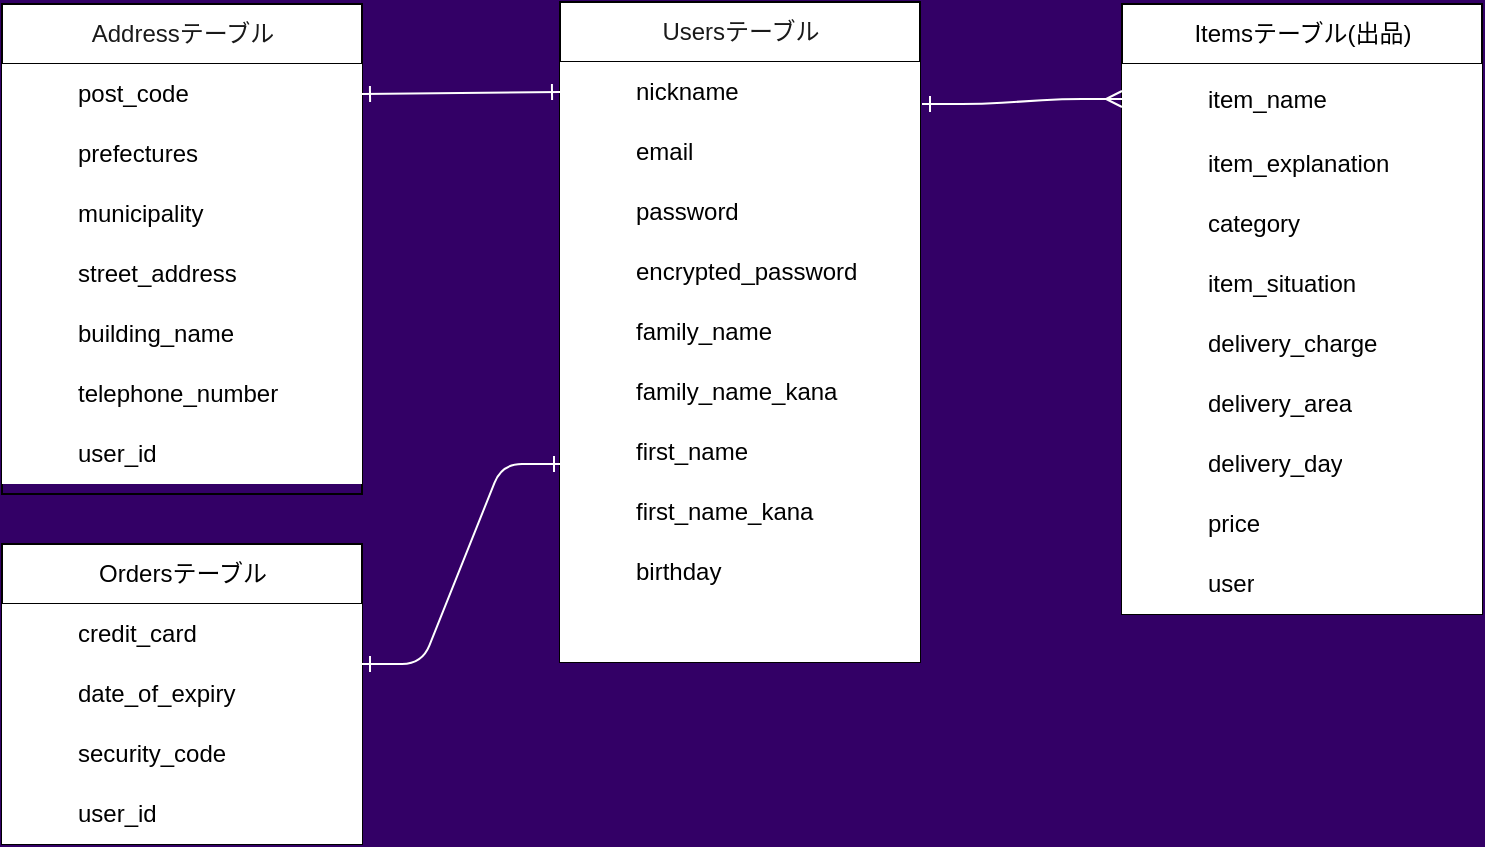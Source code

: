 <mxfile>
    <diagram id="IqmabIwRCcDtRjsrUPpU" name="ページ1">
        <mxGraphModel dx="1235" dy="776" grid="1" gridSize="10" guides="1" tooltips="1" connect="1" arrows="1" fold="1" page="1" pageScale="1" pageWidth="827" pageHeight="1169" background="#330066" math="0" shadow="0">
            <root>
                <mxCell id="0"/>
                <mxCell id="1" parent="0"/>
                <mxCell id="orph8xS_4gspd6gcGD6Y-314" value="&lt;span style=&quot;color: rgb(26, 26, 26); font-weight: 400;&quot;&gt;Addressテーブル&lt;/span&gt;" style="shape=table;startSize=30;container=1;collapsible=1;childLayout=tableLayout;fixedRows=1;rowLines=0;fontStyle=1;align=center;resizeLast=1;rounded=0;strokeColor=#000000;fontFamily=Helvetica;fontSize=12;fontColor=#000000;fillColor=#FFFFFF;gradientColor=none;html=1;fillStyle=auto;" parent="1" vertex="1">
                    <mxGeometry x="80" y="70" width="180" height="245" as="geometry"/>
                </mxCell>
                <mxCell id="orph8xS_4gspd6gcGD6Y-315" value="" style="shape=tableRow;horizontal=0;startSize=0;swimlaneHead=0;swimlaneBody=0;fillColor=none;collapsible=0;dropTarget=0;points=[[0,0.5],[1,0.5]];portConstraint=eastwest;top=0;left=0;right=0;bottom=1;rounded=0;strokeColor=#000000;fontFamily=Helvetica;fontSize=12;fontColor=#000000;html=1;" parent="orph8xS_4gspd6gcGD6Y-314" vertex="1">
                    <mxGeometry y="30" width="180" height="30" as="geometry"/>
                </mxCell>
                <mxCell id="orph8xS_4gspd6gcGD6Y-316" value="" style="shape=partialRectangle;connectable=0;fillColor=#FFFFFF;top=0;left=0;bottom=0;right=0;fontStyle=1;overflow=hidden;rounded=0;strokeColor=#000000;fontFamily=Helvetica;fontSize=12;fontColor=#000000;html=1;" parent="orph8xS_4gspd6gcGD6Y-315" vertex="1">
                    <mxGeometry width="30" height="30" as="geometry">
                        <mxRectangle width="30" height="30" as="alternateBounds"/>
                    </mxGeometry>
                </mxCell>
                <mxCell id="orph8xS_4gspd6gcGD6Y-317" value="&lt;span style=&quot;font-weight: 400; text-align: center;&quot;&gt;post_code&lt;/span&gt;" style="shape=partialRectangle;connectable=0;fillColor=#FFFFFF;top=0;left=0;bottom=0;right=0;align=left;spacingLeft=6;fontStyle=1;overflow=hidden;rounded=0;strokeColor=#000000;fontFamily=Helvetica;fontSize=12;fontColor=#000000;html=1;" parent="orph8xS_4gspd6gcGD6Y-315" vertex="1">
                    <mxGeometry x="30" width="150" height="30" as="geometry">
                        <mxRectangle width="150" height="30" as="alternateBounds"/>
                    </mxGeometry>
                </mxCell>
                <mxCell id="orph8xS_4gspd6gcGD6Y-318" value="" style="shape=tableRow;horizontal=0;startSize=0;swimlaneHead=0;swimlaneBody=0;fillColor=none;collapsible=0;dropTarget=0;points=[[0,0.5],[1,0.5]];portConstraint=eastwest;top=0;left=0;right=0;bottom=0;rounded=0;strokeColor=#000000;fontFamily=Helvetica;fontSize=12;fontColor=#000000;html=1;" parent="orph8xS_4gspd6gcGD6Y-314" vertex="1">
                    <mxGeometry y="60" width="180" height="30" as="geometry"/>
                </mxCell>
                <mxCell id="orph8xS_4gspd6gcGD6Y-319" value="" style="shape=partialRectangle;connectable=0;fillColor=#FFFFFF;top=0;left=0;bottom=0;right=0;editable=1;overflow=hidden;rounded=0;strokeColor=#000000;fontFamily=Helvetica;fontSize=12;fontColor=#000000;html=1;" parent="orph8xS_4gspd6gcGD6Y-318" vertex="1">
                    <mxGeometry width="30" height="30" as="geometry">
                        <mxRectangle width="30" height="30" as="alternateBounds"/>
                    </mxGeometry>
                </mxCell>
                <mxCell id="orph8xS_4gspd6gcGD6Y-320" value="&lt;span style=&quot;text-align: center;&quot;&gt;prefectures&lt;/span&gt;" style="shape=partialRectangle;connectable=0;fillColor=#FFFFFF;top=0;left=0;bottom=0;right=0;align=left;spacingLeft=6;overflow=hidden;rounded=0;strokeColor=#000000;fontFamily=Helvetica;fontSize=12;fontColor=#000000;html=1;" parent="orph8xS_4gspd6gcGD6Y-318" vertex="1">
                    <mxGeometry x="30" width="150" height="30" as="geometry">
                        <mxRectangle width="150" height="30" as="alternateBounds"/>
                    </mxGeometry>
                </mxCell>
                <mxCell id="orph8xS_4gspd6gcGD6Y-321" value="" style="shape=tableRow;horizontal=0;startSize=0;swimlaneHead=0;swimlaneBody=0;fillColor=none;collapsible=0;dropTarget=0;points=[[0,0.5],[1,0.5]];portConstraint=eastwest;top=0;left=0;right=0;bottom=0;rounded=0;strokeColor=#000000;fontFamily=Helvetica;fontSize=12;fontColor=#000000;html=1;" parent="orph8xS_4gspd6gcGD6Y-314" vertex="1">
                    <mxGeometry y="90" width="180" height="30" as="geometry"/>
                </mxCell>
                <mxCell id="orph8xS_4gspd6gcGD6Y-322" value="" style="shape=partialRectangle;connectable=0;fillColor=#FFFFFF;top=0;left=0;bottom=0;right=0;editable=1;overflow=hidden;rounded=0;strokeColor=#000000;fontFamily=Helvetica;fontSize=12;fontColor=#000000;html=1;" parent="orph8xS_4gspd6gcGD6Y-321" vertex="1">
                    <mxGeometry width="30" height="30" as="geometry">
                        <mxRectangle width="30" height="30" as="alternateBounds"/>
                    </mxGeometry>
                </mxCell>
                <mxCell id="orph8xS_4gspd6gcGD6Y-323" value="&lt;span style=&quot;text-align: center;&quot;&gt;municipality&lt;/span&gt;" style="shape=partialRectangle;connectable=0;fillColor=#FFFFFF;top=0;left=0;bottom=0;right=0;align=left;spacingLeft=6;overflow=hidden;rounded=0;strokeColor=#000000;fontFamily=Helvetica;fontSize=12;fontColor=#000000;html=1;" parent="orph8xS_4gspd6gcGD6Y-321" vertex="1">
                    <mxGeometry x="30" width="150" height="30" as="geometry">
                        <mxRectangle width="150" height="30" as="alternateBounds"/>
                    </mxGeometry>
                </mxCell>
                <mxCell id="orph8xS_4gspd6gcGD6Y-324" value="" style="shape=tableRow;horizontal=0;startSize=0;swimlaneHead=0;swimlaneBody=0;fillColor=none;collapsible=0;dropTarget=0;points=[[0,0.5],[1,0.5]];portConstraint=eastwest;top=0;left=0;right=0;bottom=0;rounded=0;strokeColor=#000000;fontFamily=Helvetica;fontSize=12;fontColor=#000000;html=1;" parent="orph8xS_4gspd6gcGD6Y-314" vertex="1">
                    <mxGeometry y="120" width="180" height="30" as="geometry"/>
                </mxCell>
                <mxCell id="orph8xS_4gspd6gcGD6Y-325" value="" style="shape=partialRectangle;connectable=0;fillColor=#FFFFFF;top=0;left=0;bottom=0;right=0;editable=1;overflow=hidden;rounded=0;strokeColor=#000000;fontFamily=Helvetica;fontSize=12;fontColor=#000000;html=1;" parent="orph8xS_4gspd6gcGD6Y-324" vertex="1">
                    <mxGeometry width="30" height="30" as="geometry">
                        <mxRectangle width="30" height="30" as="alternateBounds"/>
                    </mxGeometry>
                </mxCell>
                <mxCell id="orph8xS_4gspd6gcGD6Y-326" value="&lt;span style=&quot;text-align: center;&quot;&gt;street_address&lt;/span&gt;" style="shape=partialRectangle;connectable=0;fillColor=#FFFFFF;top=0;left=0;bottom=0;right=0;align=left;spacingLeft=6;overflow=hidden;rounded=0;strokeColor=#000000;fontFamily=Helvetica;fontSize=12;fontColor=#000000;html=1;" parent="orph8xS_4gspd6gcGD6Y-324" vertex="1">
                    <mxGeometry x="30" width="150" height="30" as="geometry">
                        <mxRectangle width="150" height="30" as="alternateBounds"/>
                    </mxGeometry>
                </mxCell>
                <mxCell id="orph8xS_4gspd6gcGD6Y-350" value="" style="shape=tableRow;horizontal=0;startSize=0;swimlaneHead=0;swimlaneBody=0;fillColor=none;collapsible=0;dropTarget=0;points=[[0,0.5],[1,0.5]];portConstraint=eastwest;top=0;left=0;right=0;bottom=0;rounded=0;strokeColor=#000000;fontFamily=Helvetica;fontSize=12;fontColor=#000000;html=1;" parent="orph8xS_4gspd6gcGD6Y-314" vertex="1">
                    <mxGeometry y="150" width="180" height="30" as="geometry"/>
                </mxCell>
                <mxCell id="orph8xS_4gspd6gcGD6Y-351" value="" style="shape=partialRectangle;connectable=0;fillColor=#FFFFFF;top=0;left=0;bottom=0;right=0;editable=1;overflow=hidden;rounded=0;strokeColor=#000000;fontFamily=Helvetica;fontSize=12;fontColor=#000000;html=1;" parent="orph8xS_4gspd6gcGD6Y-350" vertex="1">
                    <mxGeometry width="30" height="30" as="geometry">
                        <mxRectangle width="30" height="30" as="alternateBounds"/>
                    </mxGeometry>
                </mxCell>
                <mxCell id="orph8xS_4gspd6gcGD6Y-352" value="&lt;span style=&quot;text-align: center;&quot;&gt;building_name&lt;/span&gt;" style="shape=partialRectangle;connectable=0;fillColor=#FFFFFF;top=0;left=0;bottom=0;right=0;align=left;spacingLeft=6;overflow=hidden;rounded=0;strokeColor=#000000;fontFamily=Helvetica;fontSize=12;fontColor=#000000;html=1;" parent="orph8xS_4gspd6gcGD6Y-350" vertex="1">
                    <mxGeometry x="30" width="150" height="30" as="geometry">
                        <mxRectangle width="150" height="30" as="alternateBounds"/>
                    </mxGeometry>
                </mxCell>
                <mxCell id="orph8xS_4gspd6gcGD6Y-353" value="" style="shape=tableRow;horizontal=0;startSize=0;swimlaneHead=0;swimlaneBody=0;fillColor=none;collapsible=0;dropTarget=0;points=[[0,0.5],[1,0.5]];portConstraint=eastwest;top=0;left=0;right=0;bottom=0;rounded=0;strokeColor=#000000;fontFamily=Helvetica;fontSize=12;fontColor=#000000;html=1;" parent="orph8xS_4gspd6gcGD6Y-314" vertex="1">
                    <mxGeometry y="180" width="180" height="30" as="geometry"/>
                </mxCell>
                <mxCell id="orph8xS_4gspd6gcGD6Y-354" value="" style="shape=partialRectangle;connectable=0;fillColor=#FFFFFF;top=0;left=0;bottom=0;right=0;editable=1;overflow=hidden;rounded=0;strokeColor=#000000;fontFamily=Helvetica;fontSize=12;fontColor=#000000;html=1;" parent="orph8xS_4gspd6gcGD6Y-353" vertex="1">
                    <mxGeometry width="30" height="30" as="geometry">
                        <mxRectangle width="30" height="30" as="alternateBounds"/>
                    </mxGeometry>
                </mxCell>
                <mxCell id="orph8xS_4gspd6gcGD6Y-355" value="&lt;span style=&quot;text-align: center;&quot;&gt;telephone_number&lt;/span&gt;" style="shape=partialRectangle;connectable=0;fillColor=#FFFFFF;top=0;left=0;bottom=0;right=0;align=left;spacingLeft=6;overflow=hidden;rounded=0;strokeColor=#000000;fontFamily=Helvetica;fontSize=12;fontColor=#000000;html=1;" parent="orph8xS_4gspd6gcGD6Y-353" vertex="1">
                    <mxGeometry x="30" width="150" height="30" as="geometry">
                        <mxRectangle width="150" height="30" as="alternateBounds"/>
                    </mxGeometry>
                </mxCell>
                <mxCell id="oNu3qpNtb_tbKjmewzVO-77" value="" style="shape=tableRow;horizontal=0;startSize=0;swimlaneHead=0;swimlaneBody=0;fillColor=none;collapsible=0;dropTarget=0;points=[[0,0.5],[1,0.5]];portConstraint=eastwest;top=0;left=0;right=0;bottom=0;rounded=0;strokeColor=#000000;fontFamily=Helvetica;fontSize=12;fontColor=#000000;html=1;" parent="orph8xS_4gspd6gcGD6Y-314" vertex="1">
                    <mxGeometry y="210" width="180" height="30" as="geometry"/>
                </mxCell>
                <mxCell id="oNu3qpNtb_tbKjmewzVO-78" value="" style="shape=partialRectangle;connectable=0;fillColor=#FFFFFF;top=0;left=0;bottom=0;right=0;editable=1;overflow=hidden;rounded=0;strokeColor=#000000;fontFamily=Helvetica;fontSize=12;fontColor=#000000;html=1;" parent="oNu3qpNtb_tbKjmewzVO-77" vertex="1">
                    <mxGeometry width="30" height="30" as="geometry">
                        <mxRectangle width="30" height="30" as="alternateBounds"/>
                    </mxGeometry>
                </mxCell>
                <mxCell id="oNu3qpNtb_tbKjmewzVO-79" value="&lt;span style=&quot;text-align: center;&quot;&gt;user_id&lt;/span&gt;" style="shape=partialRectangle;connectable=0;fillColor=#FFFFFF;top=0;left=0;bottom=0;right=0;align=left;spacingLeft=6;overflow=hidden;rounded=0;strokeColor=#000000;fontFamily=Helvetica;fontSize=12;fontColor=#000000;html=1;" parent="oNu3qpNtb_tbKjmewzVO-77" vertex="1">
                    <mxGeometry x="30" width="150" height="30" as="geometry">
                        <mxRectangle width="150" height="30" as="alternateBounds"/>
                    </mxGeometry>
                </mxCell>
                <mxCell id="orph8xS_4gspd6gcGD6Y-356" value="&lt;span style=&quot;color: rgb(26, 26, 26); font-weight: 400;&quot;&gt;Users&lt;/span&gt;&lt;span style=&quot;color: rgb(26, 26, 26); font-weight: 400;&quot;&gt;テーブル&lt;/span&gt;" style="shape=table;startSize=30;container=1;collapsible=1;childLayout=tableLayout;fixedRows=1;rowLines=0;fontStyle=1;align=center;resizeLast=1;rounded=0;strokeColor=#000000;fontFamily=Helvetica;fontSize=12;fontColor=#000000;fillColor=#FFFFFF;gradientColor=none;html=1;fillStyle=auto;" parent="1" vertex="1">
                    <mxGeometry x="359" y="69" width="180" height="330" as="geometry"/>
                </mxCell>
                <mxCell id="orph8xS_4gspd6gcGD6Y-357" value="" style="shape=tableRow;horizontal=0;startSize=0;swimlaneHead=0;swimlaneBody=0;fillColor=none;collapsible=0;dropTarget=0;points=[[0,0.5],[1,0.5]];portConstraint=eastwest;top=0;left=0;right=0;bottom=1;rounded=0;strokeColor=#000000;fontFamily=Helvetica;fontSize=12;fontColor=#000000;html=1;" parent="orph8xS_4gspd6gcGD6Y-356" vertex="1">
                    <mxGeometry y="30" width="180" height="30" as="geometry"/>
                </mxCell>
                <mxCell id="orph8xS_4gspd6gcGD6Y-358" value="" style="shape=partialRectangle;connectable=0;fillColor=#FFFFFF;top=0;left=0;bottom=0;right=0;fontStyle=1;overflow=hidden;rounded=0;strokeColor=#000000;fontFamily=Helvetica;fontSize=12;fontColor=#000000;html=1;" parent="orph8xS_4gspd6gcGD6Y-357" vertex="1">
                    <mxGeometry width="30" height="30" as="geometry">
                        <mxRectangle width="30" height="30" as="alternateBounds"/>
                    </mxGeometry>
                </mxCell>
                <mxCell id="orph8xS_4gspd6gcGD6Y-359" value="&lt;span style=&quot;font-weight: 400;&quot;&gt;nickname&lt;/span&gt;" style="shape=partialRectangle;connectable=0;fillColor=#FFFFFF;top=0;left=0;bottom=0;right=0;align=left;spacingLeft=6;fontStyle=1;overflow=hidden;rounded=0;strokeColor=#000000;fontFamily=Helvetica;fontSize=12;fontColor=#000000;html=1;" parent="orph8xS_4gspd6gcGD6Y-357" vertex="1">
                    <mxGeometry x="30" width="150" height="30" as="geometry">
                        <mxRectangle width="150" height="30" as="alternateBounds"/>
                    </mxGeometry>
                </mxCell>
                <mxCell id="orph8xS_4gspd6gcGD6Y-360" value="" style="shape=tableRow;horizontal=0;startSize=0;swimlaneHead=0;swimlaneBody=0;fillColor=none;collapsible=0;dropTarget=0;points=[[0,0.5],[1,0.5]];portConstraint=eastwest;top=0;left=0;right=0;bottom=0;rounded=0;strokeColor=#000000;fontFamily=Helvetica;fontSize=12;fontColor=#000000;html=1;" parent="orph8xS_4gspd6gcGD6Y-356" vertex="1">
                    <mxGeometry y="60" width="180" height="30" as="geometry"/>
                </mxCell>
                <mxCell id="orph8xS_4gspd6gcGD6Y-361" value="" style="shape=partialRectangle;connectable=0;fillColor=#FFFFFF;top=0;left=0;bottom=0;right=0;editable=1;overflow=hidden;rounded=0;strokeColor=#000000;fontFamily=Helvetica;fontSize=12;fontColor=#000000;html=1;" parent="orph8xS_4gspd6gcGD6Y-360" vertex="1">
                    <mxGeometry width="30" height="30" as="geometry">
                        <mxRectangle width="30" height="30" as="alternateBounds"/>
                    </mxGeometry>
                </mxCell>
                <mxCell id="orph8xS_4gspd6gcGD6Y-362" value="&lt;span style=&quot;text-align: center;&quot;&gt;email&lt;/span&gt;" style="shape=partialRectangle;connectable=0;fillColor=#FFFFFF;top=0;left=0;bottom=0;right=0;align=left;spacingLeft=6;overflow=hidden;rounded=0;strokeColor=#000000;fontFamily=Helvetica;fontSize=12;fontColor=#000000;html=1;" parent="orph8xS_4gspd6gcGD6Y-360" vertex="1">
                    <mxGeometry x="30" width="150" height="30" as="geometry">
                        <mxRectangle width="150" height="30" as="alternateBounds"/>
                    </mxGeometry>
                </mxCell>
                <mxCell id="orph8xS_4gspd6gcGD6Y-363" value="" style="shape=tableRow;horizontal=0;startSize=0;swimlaneHead=0;swimlaneBody=0;fillColor=none;collapsible=0;dropTarget=0;points=[[0,0.5],[1,0.5]];portConstraint=eastwest;top=0;left=0;right=0;bottom=0;rounded=0;strokeColor=#000000;fontFamily=Helvetica;fontSize=12;fontColor=#000000;html=1;" parent="orph8xS_4gspd6gcGD6Y-356" vertex="1">
                    <mxGeometry y="90" width="180" height="30" as="geometry"/>
                </mxCell>
                <mxCell id="orph8xS_4gspd6gcGD6Y-364" value="" style="shape=partialRectangle;connectable=0;fillColor=#FFFFFF;top=0;left=0;bottom=0;right=0;editable=1;overflow=hidden;rounded=0;strokeColor=#000000;fontFamily=Helvetica;fontSize=12;fontColor=#000000;html=1;" parent="orph8xS_4gspd6gcGD6Y-363" vertex="1">
                    <mxGeometry width="30" height="30" as="geometry">
                        <mxRectangle width="30" height="30" as="alternateBounds"/>
                    </mxGeometry>
                </mxCell>
                <mxCell id="orph8xS_4gspd6gcGD6Y-365" value="&lt;span style=&quot;&quot;&gt;password&lt;/span&gt;" style="shape=partialRectangle;connectable=0;fillColor=#FFFFFF;top=0;left=0;bottom=0;right=0;align=left;spacingLeft=6;overflow=hidden;rounded=0;strokeColor=#000000;fontFamily=Helvetica;fontSize=12;fontColor=#000000;html=1;" parent="orph8xS_4gspd6gcGD6Y-363" vertex="1">
                    <mxGeometry x="30" width="150" height="30" as="geometry">
                        <mxRectangle width="150" height="30" as="alternateBounds"/>
                    </mxGeometry>
                </mxCell>
                <mxCell id="orph8xS_4gspd6gcGD6Y-366" value="" style="shape=tableRow;horizontal=0;startSize=0;swimlaneHead=0;swimlaneBody=0;fillColor=none;collapsible=0;dropTarget=0;points=[[0,0.5],[1,0.5]];portConstraint=eastwest;top=0;left=0;right=0;bottom=0;rounded=0;strokeColor=#000000;fontFamily=Helvetica;fontSize=12;fontColor=#000000;html=1;" parent="orph8xS_4gspd6gcGD6Y-356" vertex="1">
                    <mxGeometry y="120" width="180" height="30" as="geometry"/>
                </mxCell>
                <mxCell id="orph8xS_4gspd6gcGD6Y-367" value="" style="shape=partialRectangle;connectable=0;fillColor=#FFFFFF;top=0;left=0;bottom=0;right=0;editable=1;overflow=hidden;rounded=0;strokeColor=#000000;fontFamily=Helvetica;fontSize=12;fontColor=#000000;html=1;" parent="orph8xS_4gspd6gcGD6Y-366" vertex="1">
                    <mxGeometry width="30" height="30" as="geometry">
                        <mxRectangle width="30" height="30" as="alternateBounds"/>
                    </mxGeometry>
                </mxCell>
                <mxCell id="orph8xS_4gspd6gcGD6Y-368" value="&lt;span style=&quot;&quot;&gt;encrypted_password&lt;/span&gt;" style="shape=partialRectangle;connectable=0;fillColor=#FFFFFF;top=0;left=0;bottom=0;right=0;align=left;spacingLeft=6;overflow=hidden;rounded=0;strokeColor=#000000;fontFamily=Helvetica;fontSize=12;fontColor=#000000;html=1;" parent="orph8xS_4gspd6gcGD6Y-366" vertex="1">
                    <mxGeometry x="30" width="150" height="30" as="geometry">
                        <mxRectangle width="150" height="30" as="alternateBounds"/>
                    </mxGeometry>
                </mxCell>
                <mxCell id="orph8xS_4gspd6gcGD6Y-369" value="" style="shape=tableRow;horizontal=0;startSize=0;swimlaneHead=0;swimlaneBody=0;fillColor=none;collapsible=0;dropTarget=0;points=[[0,0.5],[1,0.5]];portConstraint=eastwest;top=0;left=0;right=0;bottom=0;rounded=0;strokeColor=#000000;fontFamily=Helvetica;fontSize=12;fontColor=#000000;html=1;" parent="orph8xS_4gspd6gcGD6Y-356" vertex="1">
                    <mxGeometry y="150" width="180" height="30" as="geometry"/>
                </mxCell>
                <mxCell id="orph8xS_4gspd6gcGD6Y-370" value="" style="shape=partialRectangle;connectable=0;fillColor=#FFFFFF;top=0;left=0;bottom=0;right=0;editable=1;overflow=hidden;rounded=0;strokeColor=#000000;fontFamily=Helvetica;fontSize=12;fontColor=#000000;html=1;" parent="orph8xS_4gspd6gcGD6Y-369" vertex="1">
                    <mxGeometry width="30" height="30" as="geometry">
                        <mxRectangle width="30" height="30" as="alternateBounds"/>
                    </mxGeometry>
                </mxCell>
                <mxCell id="orph8xS_4gspd6gcGD6Y-371" value="&lt;span style=&quot;&quot;&gt;family_name&lt;/span&gt;" style="shape=partialRectangle;connectable=0;fillColor=#FFFFFF;top=0;left=0;bottom=0;right=0;align=left;spacingLeft=6;overflow=hidden;rounded=0;strokeColor=#000000;fontFamily=Helvetica;fontSize=12;fontColor=#000000;html=1;" parent="orph8xS_4gspd6gcGD6Y-369" vertex="1">
                    <mxGeometry x="30" width="150" height="30" as="geometry">
                        <mxRectangle width="150" height="30" as="alternateBounds"/>
                    </mxGeometry>
                </mxCell>
                <mxCell id="orph8xS_4gspd6gcGD6Y-372" value="" style="shape=tableRow;horizontal=0;startSize=0;swimlaneHead=0;swimlaneBody=0;fillColor=none;collapsible=0;dropTarget=0;points=[[0,0.5],[1,0.5]];portConstraint=eastwest;top=0;left=0;right=0;bottom=0;rounded=0;strokeColor=#000000;fontFamily=Helvetica;fontSize=12;fontColor=#000000;html=1;" parent="orph8xS_4gspd6gcGD6Y-356" vertex="1">
                    <mxGeometry y="180" width="180" height="30" as="geometry"/>
                </mxCell>
                <mxCell id="orph8xS_4gspd6gcGD6Y-373" value="" style="shape=partialRectangle;connectable=0;fillColor=#FFFFFF;top=0;left=0;bottom=0;right=0;editable=1;overflow=hidden;rounded=0;strokeColor=#000000;fontFamily=Helvetica;fontSize=12;fontColor=#000000;html=1;" parent="orph8xS_4gspd6gcGD6Y-372" vertex="1">
                    <mxGeometry width="30" height="30" as="geometry">
                        <mxRectangle width="30" height="30" as="alternateBounds"/>
                    </mxGeometry>
                </mxCell>
                <mxCell id="orph8xS_4gspd6gcGD6Y-374" value="&lt;span style=&quot;&quot;&gt;family_name_kana&lt;/span&gt;" style="shape=partialRectangle;connectable=0;fillColor=#FFFFFF;top=0;left=0;bottom=0;right=0;align=left;spacingLeft=6;overflow=hidden;rounded=0;strokeColor=#000000;fontFamily=Helvetica;fontSize=12;fontColor=#000000;html=1;" parent="orph8xS_4gspd6gcGD6Y-372" vertex="1">
                    <mxGeometry x="30" width="150" height="30" as="geometry">
                        <mxRectangle width="150" height="30" as="alternateBounds"/>
                    </mxGeometry>
                </mxCell>
                <mxCell id="orph8xS_4gspd6gcGD6Y-375" value="" style="shape=tableRow;horizontal=0;startSize=0;swimlaneHead=0;swimlaneBody=0;fillColor=none;collapsible=0;dropTarget=0;points=[[0,0.5],[1,0.5]];portConstraint=eastwest;top=0;left=0;right=0;bottom=0;rounded=0;strokeColor=#000000;fontFamily=Helvetica;fontSize=12;fontColor=#000000;html=1;" parent="orph8xS_4gspd6gcGD6Y-356" vertex="1">
                    <mxGeometry y="210" width="180" height="30" as="geometry"/>
                </mxCell>
                <mxCell id="orph8xS_4gspd6gcGD6Y-376" value="" style="shape=partialRectangle;connectable=0;fillColor=#FFFFFF;top=0;left=0;bottom=0;right=0;editable=1;overflow=hidden;rounded=0;strokeColor=#000000;fontFamily=Helvetica;fontSize=12;fontColor=#000000;html=1;" parent="orph8xS_4gspd6gcGD6Y-375" vertex="1">
                    <mxGeometry width="30" height="30" as="geometry">
                        <mxRectangle width="30" height="30" as="alternateBounds"/>
                    </mxGeometry>
                </mxCell>
                <mxCell id="orph8xS_4gspd6gcGD6Y-377" value="first_name" style="shape=partialRectangle;connectable=0;fillColor=#FFFFFF;top=0;left=0;bottom=0;right=0;align=left;spacingLeft=6;overflow=hidden;rounded=0;strokeColor=#000000;fontFamily=Helvetica;fontSize=12;fontColor=#000000;html=1;" parent="orph8xS_4gspd6gcGD6Y-375" vertex="1">
                    <mxGeometry x="30" width="150" height="30" as="geometry">
                        <mxRectangle width="150" height="30" as="alternateBounds"/>
                    </mxGeometry>
                </mxCell>
                <mxCell id="orph8xS_4gspd6gcGD6Y-378" value="" style="shape=tableRow;horizontal=0;startSize=0;swimlaneHead=0;swimlaneBody=0;fillColor=none;collapsible=0;dropTarget=0;points=[[0,0.5],[1,0.5]];portConstraint=eastwest;top=0;left=0;right=0;bottom=0;rounded=0;strokeColor=#000000;fontFamily=Helvetica;fontSize=12;fontColor=#000000;html=1;" parent="orph8xS_4gspd6gcGD6Y-356" vertex="1">
                    <mxGeometry y="240" width="180" height="30" as="geometry"/>
                </mxCell>
                <mxCell id="orph8xS_4gspd6gcGD6Y-379" value="" style="shape=partialRectangle;connectable=0;fillColor=#FFFFFF;top=0;left=0;bottom=0;right=0;editable=1;overflow=hidden;rounded=0;strokeColor=#000000;fontFamily=Helvetica;fontSize=12;fontColor=#000000;html=1;" parent="orph8xS_4gspd6gcGD6Y-378" vertex="1">
                    <mxGeometry width="30" height="30" as="geometry">
                        <mxRectangle width="30" height="30" as="alternateBounds"/>
                    </mxGeometry>
                </mxCell>
                <mxCell id="orph8xS_4gspd6gcGD6Y-380" value="first_name_kana" style="shape=partialRectangle;connectable=0;fillColor=#FFFFFF;top=0;left=0;bottom=0;right=0;align=left;spacingLeft=6;overflow=hidden;rounded=0;strokeColor=#000000;fontFamily=Helvetica;fontSize=12;fontColor=#000000;html=1;" parent="orph8xS_4gspd6gcGD6Y-378" vertex="1">
                    <mxGeometry x="30" width="150" height="30" as="geometry">
                        <mxRectangle width="150" height="30" as="alternateBounds"/>
                    </mxGeometry>
                </mxCell>
                <mxCell id="orph8xS_4gspd6gcGD6Y-381" value="" style="shape=tableRow;horizontal=0;startSize=0;swimlaneHead=0;swimlaneBody=0;fillColor=none;collapsible=0;dropTarget=0;points=[[0,0.5],[1,0.5]];portConstraint=eastwest;top=0;left=0;right=0;bottom=0;rounded=0;strokeColor=#000000;fontFamily=Helvetica;fontSize=12;fontColor=#000000;html=1;" parent="orph8xS_4gspd6gcGD6Y-356" vertex="1">
                    <mxGeometry y="270" width="180" height="30" as="geometry"/>
                </mxCell>
                <mxCell id="orph8xS_4gspd6gcGD6Y-382" value="" style="shape=partialRectangle;connectable=0;fillColor=#FFFFFF;top=0;left=0;bottom=0;right=0;editable=1;overflow=hidden;rounded=0;strokeColor=#000000;fontFamily=Helvetica;fontSize=12;fontColor=#000000;html=1;" parent="orph8xS_4gspd6gcGD6Y-381" vertex="1">
                    <mxGeometry width="30" height="30" as="geometry">
                        <mxRectangle width="30" height="30" as="alternateBounds"/>
                    </mxGeometry>
                </mxCell>
                <mxCell id="orph8xS_4gspd6gcGD6Y-383" value="&lt;span style=&quot;&quot;&gt;birthday&lt;/span&gt;" style="shape=partialRectangle;connectable=0;fillColor=#FFFFFF;top=0;left=0;bottom=0;right=0;align=left;spacingLeft=6;overflow=hidden;rounded=0;strokeColor=#000000;fontFamily=Helvetica;fontSize=12;fontColor=#000000;html=1;" parent="orph8xS_4gspd6gcGD6Y-381" vertex="1">
                    <mxGeometry x="30" width="150" height="30" as="geometry">
                        <mxRectangle width="150" height="30" as="alternateBounds"/>
                    </mxGeometry>
                </mxCell>
                <mxCell id="orph8xS_4gspd6gcGD6Y-384" value="" style="shape=tableRow;horizontal=0;startSize=0;swimlaneHead=0;swimlaneBody=0;fillColor=none;collapsible=0;dropTarget=0;points=[[0,0.5],[1,0.5]];portConstraint=eastwest;top=0;left=0;right=0;bottom=0;rounded=0;strokeColor=#000000;fontFamily=Helvetica;fontSize=12;fontColor=#000000;html=1;" parent="orph8xS_4gspd6gcGD6Y-356" vertex="1">
                    <mxGeometry y="300" width="180" height="30" as="geometry"/>
                </mxCell>
                <mxCell id="orph8xS_4gspd6gcGD6Y-385" value="" style="shape=partialRectangle;connectable=0;fillColor=#FFFFFF;top=0;left=0;bottom=0;right=0;editable=1;overflow=hidden;rounded=0;strokeColor=#000000;fontFamily=Helvetica;fontSize=12;fontColor=#000000;html=1;" parent="orph8xS_4gspd6gcGD6Y-384" vertex="1">
                    <mxGeometry width="30" height="30" as="geometry">
                        <mxRectangle width="30" height="30" as="alternateBounds"/>
                    </mxGeometry>
                </mxCell>
                <mxCell id="orph8xS_4gspd6gcGD6Y-386" value="" style="shape=partialRectangle;connectable=0;fillColor=#FFFFFF;top=0;left=0;bottom=0;right=0;align=left;spacingLeft=6;overflow=hidden;rounded=0;strokeColor=#000000;fontFamily=Helvetica;fontSize=12;fontColor=#000000;html=1;" parent="orph8xS_4gspd6gcGD6Y-384" vertex="1">
                    <mxGeometry x="30" width="150" height="30" as="geometry">
                        <mxRectangle width="150" height="30" as="alternateBounds"/>
                    </mxGeometry>
                </mxCell>
                <mxCell id="orph8xS_4gspd6gcGD6Y-387" value="&lt;span style=&quot;font-weight: 400;&quot;&gt;Itemsテーブル(出品)&lt;/span&gt;" style="shape=table;startSize=30;container=1;collapsible=1;childLayout=tableLayout;fixedRows=1;rowLines=0;fontStyle=1;align=center;resizeLast=1;rounded=0;strokeColor=#000000;fontFamily=Helvetica;fontSize=12;fontColor=#000000;fillColor=#FFFFFF;gradientColor=none;html=1;fillStyle=auto;" parent="1" vertex="1">
                    <mxGeometry x="640" y="70" width="180" height="305" as="geometry"/>
                </mxCell>
                <mxCell id="orph8xS_4gspd6gcGD6Y-391" value="" style="shape=tableRow;horizontal=0;startSize=0;swimlaneHead=0;swimlaneBody=0;fillColor=none;collapsible=0;dropTarget=0;points=[[0,0.5],[1,0.5]];portConstraint=eastwest;top=0;left=0;right=0;bottom=0;rounded=0;strokeColor=#000000;fontFamily=Helvetica;fontSize=12;fontColor=#000000;html=1;" parent="orph8xS_4gspd6gcGD6Y-387" vertex="1">
                    <mxGeometry y="30" width="180" height="35" as="geometry"/>
                </mxCell>
                <mxCell id="orph8xS_4gspd6gcGD6Y-392" value="" style="shape=partialRectangle;connectable=0;fillColor=#FFFFFF;top=0;left=0;bottom=0;right=0;editable=1;overflow=hidden;rounded=0;strokeColor=#000000;fontFamily=Helvetica;fontSize=12;fontColor=#000000;html=1;" parent="orph8xS_4gspd6gcGD6Y-391" vertex="1">
                    <mxGeometry width="35" height="35" as="geometry">
                        <mxRectangle width="35" height="35" as="alternateBounds"/>
                    </mxGeometry>
                </mxCell>
                <mxCell id="orph8xS_4gspd6gcGD6Y-393" value="&lt;span style=&quot;&quot;&gt;item_name&lt;/span&gt;" style="shape=partialRectangle;connectable=0;fillColor=#FFFFFF;top=0;left=0;bottom=0;right=0;align=left;spacingLeft=6;overflow=hidden;rounded=0;strokeColor=#000000;fontFamily=Helvetica;fontSize=12;fontColor=#000000;html=1;" parent="orph8xS_4gspd6gcGD6Y-391" vertex="1">
                    <mxGeometry x="35" width="145" height="35" as="geometry">
                        <mxRectangle width="145" height="35" as="alternateBounds"/>
                    </mxGeometry>
                </mxCell>
                <mxCell id="orph8xS_4gspd6gcGD6Y-394" value="" style="shape=tableRow;horizontal=0;startSize=0;swimlaneHead=0;swimlaneBody=0;fillColor=none;collapsible=0;dropTarget=0;points=[[0,0.5],[1,0.5]];portConstraint=eastwest;top=0;left=0;right=0;bottom=0;rounded=0;strokeColor=#000000;fontFamily=Helvetica;fontSize=12;fontColor=#000000;html=1;" parent="orph8xS_4gspd6gcGD6Y-387" vertex="1">
                    <mxGeometry y="65" width="180" height="30" as="geometry"/>
                </mxCell>
                <mxCell id="orph8xS_4gspd6gcGD6Y-395" value="" style="shape=partialRectangle;connectable=0;fillColor=#FFFFFF;top=0;left=0;bottom=0;right=0;editable=1;overflow=hidden;rounded=0;strokeColor=#000000;fontFamily=Helvetica;fontSize=12;fontColor=#000000;html=1;" parent="orph8xS_4gspd6gcGD6Y-394" vertex="1">
                    <mxGeometry width="35" height="30" as="geometry">
                        <mxRectangle width="35" height="30" as="alternateBounds"/>
                    </mxGeometry>
                </mxCell>
                <mxCell id="orph8xS_4gspd6gcGD6Y-396" value="&lt;span style=&quot;&quot;&gt;item_explanation&lt;/span&gt;" style="shape=partialRectangle;connectable=0;fillColor=#FFFFFF;top=0;left=0;bottom=0;right=0;align=left;spacingLeft=6;overflow=hidden;rounded=0;strokeColor=#000000;fontFamily=Helvetica;fontSize=12;fontColor=#000000;html=1;" parent="orph8xS_4gspd6gcGD6Y-394" vertex="1">
                    <mxGeometry x="35" width="145" height="30" as="geometry">
                        <mxRectangle width="145" height="30" as="alternateBounds"/>
                    </mxGeometry>
                </mxCell>
                <mxCell id="orph8xS_4gspd6gcGD6Y-397" value="" style="shape=tableRow;horizontal=0;startSize=0;swimlaneHead=0;swimlaneBody=0;fillColor=none;collapsible=0;dropTarget=0;points=[[0,0.5],[1,0.5]];portConstraint=eastwest;top=0;left=0;right=0;bottom=0;rounded=0;strokeColor=#000000;fontFamily=Helvetica;fontSize=12;fontColor=#000000;html=1;" parent="orph8xS_4gspd6gcGD6Y-387" vertex="1">
                    <mxGeometry y="95" width="180" height="30" as="geometry"/>
                </mxCell>
                <mxCell id="orph8xS_4gspd6gcGD6Y-398" value="" style="shape=partialRectangle;connectable=0;fillColor=#FFFFFF;top=0;left=0;bottom=0;right=0;editable=1;overflow=hidden;rounded=0;strokeColor=#000000;fontFamily=Helvetica;fontSize=12;fontColor=#000000;html=1;" parent="orph8xS_4gspd6gcGD6Y-397" vertex="1">
                    <mxGeometry width="35" height="30" as="geometry">
                        <mxRectangle width="35" height="30" as="alternateBounds"/>
                    </mxGeometry>
                </mxCell>
                <mxCell id="orph8xS_4gspd6gcGD6Y-399" value="&lt;span style=&quot;&quot;&gt;category&lt;/span&gt;" style="shape=partialRectangle;connectable=0;fillColor=#FFFFFF;top=0;left=0;bottom=0;right=0;align=left;spacingLeft=6;overflow=hidden;rounded=0;strokeColor=#000000;fontFamily=Helvetica;fontSize=12;fontColor=#000000;html=1;" parent="orph8xS_4gspd6gcGD6Y-397" vertex="1">
                    <mxGeometry x="35" width="145" height="30" as="geometry">
                        <mxRectangle width="145" height="30" as="alternateBounds"/>
                    </mxGeometry>
                </mxCell>
                <mxCell id="orph8xS_4gspd6gcGD6Y-400" value="" style="shape=tableRow;horizontal=0;startSize=0;swimlaneHead=0;swimlaneBody=0;fillColor=none;collapsible=0;dropTarget=0;points=[[0,0.5],[1,0.5]];portConstraint=eastwest;top=0;left=0;right=0;bottom=0;rounded=0;strokeColor=#000000;fontFamily=Helvetica;fontSize=12;fontColor=#000000;html=1;" parent="orph8xS_4gspd6gcGD6Y-387" vertex="1">
                    <mxGeometry y="125" width="180" height="30" as="geometry"/>
                </mxCell>
                <mxCell id="orph8xS_4gspd6gcGD6Y-401" value="" style="shape=partialRectangle;connectable=0;fillColor=#FFFFFF;top=0;left=0;bottom=0;right=0;editable=1;overflow=hidden;rounded=0;strokeColor=#000000;fontFamily=Helvetica;fontSize=12;fontColor=#000000;html=1;" parent="orph8xS_4gspd6gcGD6Y-400" vertex="1">
                    <mxGeometry width="35" height="30" as="geometry">
                        <mxRectangle width="35" height="30" as="alternateBounds"/>
                    </mxGeometry>
                </mxCell>
                <mxCell id="orph8xS_4gspd6gcGD6Y-402" value="&lt;span style=&quot;&quot;&gt;item_situation&lt;/span&gt;" style="shape=partialRectangle;connectable=0;fillColor=#FFFFFF;top=0;left=0;bottom=0;right=0;align=left;spacingLeft=6;overflow=hidden;rounded=0;strokeColor=#000000;fontFamily=Helvetica;fontSize=12;fontColor=#000000;html=1;" parent="orph8xS_4gspd6gcGD6Y-400" vertex="1">
                    <mxGeometry x="35" width="145" height="30" as="geometry">
                        <mxRectangle width="145" height="30" as="alternateBounds"/>
                    </mxGeometry>
                </mxCell>
                <mxCell id="orph8xS_4gspd6gcGD6Y-403" value="" style="shape=tableRow;horizontal=0;startSize=0;swimlaneHead=0;swimlaneBody=0;fillColor=none;collapsible=0;dropTarget=0;points=[[0,0.5],[1,0.5]];portConstraint=eastwest;top=0;left=0;right=0;bottom=0;rounded=0;strokeColor=#000000;fontFamily=Helvetica;fontSize=12;fontColor=#000000;html=1;" parent="orph8xS_4gspd6gcGD6Y-387" vertex="1">
                    <mxGeometry y="155" width="180" height="30" as="geometry"/>
                </mxCell>
                <mxCell id="orph8xS_4gspd6gcGD6Y-404" value="" style="shape=partialRectangle;connectable=0;fillColor=#FFFFFF;top=0;left=0;bottom=0;right=0;editable=1;overflow=hidden;rounded=0;strokeColor=#000000;fontFamily=Helvetica;fontSize=12;fontColor=#000000;html=1;" parent="orph8xS_4gspd6gcGD6Y-403" vertex="1">
                    <mxGeometry width="35" height="30" as="geometry">
                        <mxRectangle width="35" height="30" as="alternateBounds"/>
                    </mxGeometry>
                </mxCell>
                <mxCell id="orph8xS_4gspd6gcGD6Y-405" value="&lt;span style=&quot;&quot;&gt;delivery_charge&lt;/span&gt;" style="shape=partialRectangle;connectable=0;fillColor=#FFFFFF;top=0;left=0;bottom=0;right=0;align=left;spacingLeft=6;overflow=hidden;rounded=0;strokeColor=#000000;fontFamily=Helvetica;fontSize=12;fontColor=#000000;html=1;" parent="orph8xS_4gspd6gcGD6Y-403" vertex="1">
                    <mxGeometry x="35" width="145" height="30" as="geometry">
                        <mxRectangle width="145" height="30" as="alternateBounds"/>
                    </mxGeometry>
                </mxCell>
                <mxCell id="orph8xS_4gspd6gcGD6Y-406" value="" style="shape=tableRow;horizontal=0;startSize=0;swimlaneHead=0;swimlaneBody=0;fillColor=none;collapsible=0;dropTarget=0;points=[[0,0.5],[1,0.5]];portConstraint=eastwest;top=0;left=0;right=0;bottom=0;rounded=0;strokeColor=#000000;fontFamily=Helvetica;fontSize=12;fontColor=#000000;html=1;" parent="orph8xS_4gspd6gcGD6Y-387" vertex="1">
                    <mxGeometry y="185" width="180" height="30" as="geometry"/>
                </mxCell>
                <mxCell id="orph8xS_4gspd6gcGD6Y-407" value="" style="shape=partialRectangle;connectable=0;fillColor=#FFFFFF;top=0;left=0;bottom=0;right=0;editable=1;overflow=hidden;rounded=0;strokeColor=#000000;fontFamily=Helvetica;fontSize=12;fontColor=#000000;html=1;" parent="orph8xS_4gspd6gcGD6Y-406" vertex="1">
                    <mxGeometry width="35" height="30" as="geometry">
                        <mxRectangle width="35" height="30" as="alternateBounds"/>
                    </mxGeometry>
                </mxCell>
                <mxCell id="orph8xS_4gspd6gcGD6Y-408" value="&lt;span style=&quot;&quot;&gt;delivery_area&lt;/span&gt;" style="shape=partialRectangle;connectable=0;fillColor=#FFFFFF;top=0;left=0;bottom=0;right=0;align=left;spacingLeft=6;overflow=hidden;rounded=0;strokeColor=#000000;fontFamily=Helvetica;fontSize=12;fontColor=#000000;html=1;" parent="orph8xS_4gspd6gcGD6Y-406" vertex="1">
                    <mxGeometry x="35" width="145" height="30" as="geometry">
                        <mxRectangle width="145" height="30" as="alternateBounds"/>
                    </mxGeometry>
                </mxCell>
                <mxCell id="orph8xS_4gspd6gcGD6Y-409" value="" style="shape=tableRow;horizontal=0;startSize=0;swimlaneHead=0;swimlaneBody=0;fillColor=none;collapsible=0;dropTarget=0;points=[[0,0.5],[1,0.5]];portConstraint=eastwest;top=0;left=0;right=0;bottom=0;rounded=0;strokeColor=#000000;fontFamily=Helvetica;fontSize=12;fontColor=#000000;html=1;" parent="orph8xS_4gspd6gcGD6Y-387" vertex="1">
                    <mxGeometry y="215" width="180" height="30" as="geometry"/>
                </mxCell>
                <mxCell id="orph8xS_4gspd6gcGD6Y-410" value="" style="shape=partialRectangle;connectable=0;fillColor=#FFFFFF;top=0;left=0;bottom=0;right=0;editable=1;overflow=hidden;rounded=0;strokeColor=#000000;fontFamily=Helvetica;fontSize=12;fontColor=#000000;html=1;" parent="orph8xS_4gspd6gcGD6Y-409" vertex="1">
                    <mxGeometry width="35" height="30" as="geometry">
                        <mxRectangle width="35" height="30" as="alternateBounds"/>
                    </mxGeometry>
                </mxCell>
                <mxCell id="orph8xS_4gspd6gcGD6Y-411" value="&lt;span style=&quot;&quot;&gt;delivery_day&lt;/span&gt;" style="shape=partialRectangle;connectable=0;fillColor=#FFFFFF;top=0;left=0;bottom=0;right=0;align=left;spacingLeft=6;overflow=hidden;rounded=0;strokeColor=#000000;fontFamily=Helvetica;fontSize=12;fontColor=#000000;html=1;" parent="orph8xS_4gspd6gcGD6Y-409" vertex="1">
                    <mxGeometry x="35" width="145" height="30" as="geometry">
                        <mxRectangle width="145" height="30" as="alternateBounds"/>
                    </mxGeometry>
                </mxCell>
                <mxCell id="orph8xS_4gspd6gcGD6Y-412" value="" style="shape=tableRow;horizontal=0;startSize=0;swimlaneHead=0;swimlaneBody=0;fillColor=none;collapsible=0;dropTarget=0;points=[[0,0.5],[1,0.5]];portConstraint=eastwest;top=0;left=0;right=0;bottom=0;rounded=0;strokeColor=#000000;fontFamily=Helvetica;fontSize=12;fontColor=#000000;html=1;" parent="orph8xS_4gspd6gcGD6Y-387" vertex="1">
                    <mxGeometry y="245" width="180" height="30" as="geometry"/>
                </mxCell>
                <mxCell id="orph8xS_4gspd6gcGD6Y-413" value="" style="shape=partialRectangle;connectable=0;fillColor=#FFFFFF;top=0;left=0;bottom=0;right=0;editable=1;overflow=hidden;rounded=0;strokeColor=#000000;fontFamily=Helvetica;fontSize=12;fontColor=#000000;html=1;" parent="orph8xS_4gspd6gcGD6Y-412" vertex="1">
                    <mxGeometry width="35" height="30" as="geometry">
                        <mxRectangle width="35" height="30" as="alternateBounds"/>
                    </mxGeometry>
                </mxCell>
                <mxCell id="orph8xS_4gspd6gcGD6Y-414" value="&lt;span style=&quot;&quot;&gt;price&lt;/span&gt;" style="shape=partialRectangle;connectable=0;fillColor=#FFFFFF;top=0;left=0;bottom=0;right=0;align=left;spacingLeft=6;overflow=hidden;rounded=0;strokeColor=#000000;fontFamily=Helvetica;fontSize=12;fontColor=#000000;html=1;" parent="orph8xS_4gspd6gcGD6Y-412" vertex="1">
                    <mxGeometry x="35" width="145" height="30" as="geometry">
                        <mxRectangle width="145" height="30" as="alternateBounds"/>
                    </mxGeometry>
                </mxCell>
                <mxCell id="orph8xS_4gspd6gcGD6Y-415" value="" style="shape=tableRow;horizontal=0;startSize=0;swimlaneHead=0;swimlaneBody=0;fillColor=none;collapsible=0;dropTarget=0;points=[[0,0.5],[1,0.5]];portConstraint=eastwest;top=0;left=0;right=0;bottom=0;rounded=0;strokeColor=#000000;fontFamily=Helvetica;fontSize=12;fontColor=#000000;html=1;" parent="orph8xS_4gspd6gcGD6Y-387" vertex="1">
                    <mxGeometry y="275" width="180" height="30" as="geometry"/>
                </mxCell>
                <mxCell id="orph8xS_4gspd6gcGD6Y-416" value="" style="shape=partialRectangle;connectable=0;fillColor=#FFFFFF;top=0;left=0;bottom=0;right=0;editable=1;overflow=hidden;rounded=0;strokeColor=#000000;fontFamily=Helvetica;fontSize=12;fontColor=#000000;html=1;" parent="orph8xS_4gspd6gcGD6Y-415" vertex="1">
                    <mxGeometry width="35" height="30" as="geometry">
                        <mxRectangle width="35" height="30" as="alternateBounds"/>
                    </mxGeometry>
                </mxCell>
                <mxCell id="orph8xS_4gspd6gcGD6Y-417" value="user" style="shape=partialRectangle;connectable=0;fillColor=#FFFFFF;top=0;left=0;bottom=0;right=0;align=left;spacingLeft=6;overflow=hidden;rounded=0;strokeColor=#000000;fontFamily=Helvetica;fontSize=12;fontColor=#000000;html=1;" parent="orph8xS_4gspd6gcGD6Y-415" vertex="1">
                    <mxGeometry x="35" width="145" height="30" as="geometry">
                        <mxRectangle width="145" height="30" as="alternateBounds"/>
                    </mxGeometry>
                </mxCell>
                <mxCell id="orph8xS_4gspd6gcGD6Y-485" value="&lt;span style=&quot;font-weight: 400;&quot;&gt;Ordersテーブル&lt;/span&gt;" style="shape=table;startSize=30;container=1;collapsible=1;childLayout=tableLayout;fixedRows=1;rowLines=0;fontStyle=1;align=center;resizeLast=1;rounded=0;strokeColor=#000000;fontFamily=Helvetica;fontSize=12;fontColor=#000000;fillColor=#FFFFFF;gradientColor=none;html=1;fillStyle=auto;" parent="1" vertex="1">
                    <mxGeometry x="80" y="340" width="180" height="150" as="geometry"/>
                </mxCell>
                <mxCell id="orph8xS_4gspd6gcGD6Y-486" value="" style="shape=tableRow;horizontal=0;startSize=0;swimlaneHead=0;swimlaneBody=0;fillColor=none;collapsible=0;dropTarget=0;points=[[0,0.5],[1,0.5]];portConstraint=eastwest;top=0;left=0;right=0;bottom=1;rounded=0;strokeColor=#000000;fontFamily=Helvetica;fontSize=12;fontColor=#000000;html=1;" parent="orph8xS_4gspd6gcGD6Y-485" vertex="1">
                    <mxGeometry y="30" width="180" height="30" as="geometry"/>
                </mxCell>
                <mxCell id="orph8xS_4gspd6gcGD6Y-487" value="" style="shape=partialRectangle;connectable=0;fillColor=#FFFFFF;top=0;left=0;bottom=0;right=0;fontStyle=1;overflow=hidden;rounded=0;strokeColor=#000000;fontFamily=Helvetica;fontSize=12;fontColor=#000000;html=1;" parent="orph8xS_4gspd6gcGD6Y-486" vertex="1">
                    <mxGeometry width="30" height="30" as="geometry">
                        <mxRectangle width="30" height="30" as="alternateBounds"/>
                    </mxGeometry>
                </mxCell>
                <mxCell id="orph8xS_4gspd6gcGD6Y-488" value="&lt;span style=&quot;font-weight: 400;&quot;&gt;credit_card&lt;/span&gt;" style="shape=partialRectangle;connectable=0;fillColor=#FFFFFF;top=0;left=0;bottom=0;right=0;align=left;spacingLeft=6;fontStyle=1;overflow=hidden;rounded=0;strokeColor=#000000;fontFamily=Helvetica;fontSize=12;fontColor=#000000;html=1;" parent="orph8xS_4gspd6gcGD6Y-486" vertex="1">
                    <mxGeometry x="30" width="150" height="30" as="geometry">
                        <mxRectangle width="150" height="30" as="alternateBounds"/>
                    </mxGeometry>
                </mxCell>
                <mxCell id="orph8xS_4gspd6gcGD6Y-489" value="" style="shape=tableRow;horizontal=0;startSize=0;swimlaneHead=0;swimlaneBody=0;fillColor=none;collapsible=0;dropTarget=0;points=[[0,0.5],[1,0.5]];portConstraint=eastwest;top=0;left=0;right=0;bottom=0;rounded=0;strokeColor=#000000;fontFamily=Helvetica;fontSize=12;fontColor=#000000;html=1;" parent="orph8xS_4gspd6gcGD6Y-485" vertex="1">
                    <mxGeometry y="60" width="180" height="30" as="geometry"/>
                </mxCell>
                <mxCell id="orph8xS_4gspd6gcGD6Y-490" value="" style="shape=partialRectangle;connectable=0;fillColor=#FFFFFF;top=0;left=0;bottom=0;right=0;editable=1;overflow=hidden;rounded=0;strokeColor=#000000;fontFamily=Helvetica;fontSize=12;fontColor=#000000;html=1;" parent="orph8xS_4gspd6gcGD6Y-489" vertex="1">
                    <mxGeometry width="30" height="30" as="geometry">
                        <mxRectangle width="30" height="30" as="alternateBounds"/>
                    </mxGeometry>
                </mxCell>
                <mxCell id="orph8xS_4gspd6gcGD6Y-491" value="&lt;span style=&quot;&quot;&gt;date_of_expiry&lt;/span&gt;" style="shape=partialRectangle;connectable=0;fillColor=#FFFFFF;top=0;left=0;bottom=0;right=0;align=left;spacingLeft=6;overflow=hidden;rounded=0;strokeColor=#000000;fontFamily=Helvetica;fontSize=12;fontColor=#000000;html=1;" parent="orph8xS_4gspd6gcGD6Y-489" vertex="1">
                    <mxGeometry x="30" width="150" height="30" as="geometry">
                        <mxRectangle width="150" height="30" as="alternateBounds"/>
                    </mxGeometry>
                </mxCell>
                <mxCell id="orph8xS_4gspd6gcGD6Y-492" value="" style="shape=tableRow;horizontal=0;startSize=0;swimlaneHead=0;swimlaneBody=0;fillColor=none;collapsible=0;dropTarget=0;points=[[0,0.5],[1,0.5]];portConstraint=eastwest;top=0;left=0;right=0;bottom=0;rounded=0;strokeColor=#000000;fontFamily=Helvetica;fontSize=12;fontColor=#000000;html=1;" parent="orph8xS_4gspd6gcGD6Y-485" vertex="1">
                    <mxGeometry y="90" width="180" height="30" as="geometry"/>
                </mxCell>
                <mxCell id="orph8xS_4gspd6gcGD6Y-493" value="" style="shape=partialRectangle;connectable=0;fillColor=#FFFFFF;top=0;left=0;bottom=0;right=0;editable=1;overflow=hidden;rounded=0;strokeColor=#000000;fontFamily=Helvetica;fontSize=12;fontColor=#000000;html=1;" parent="orph8xS_4gspd6gcGD6Y-492" vertex="1">
                    <mxGeometry width="30" height="30" as="geometry">
                        <mxRectangle width="30" height="30" as="alternateBounds"/>
                    </mxGeometry>
                </mxCell>
                <mxCell id="orph8xS_4gspd6gcGD6Y-494" value="&lt;span style=&quot;&quot;&gt;security_code&lt;/span&gt;" style="shape=partialRectangle;connectable=0;fillColor=#FFFFFF;top=0;left=0;bottom=0;right=0;align=left;spacingLeft=6;overflow=hidden;rounded=0;strokeColor=#000000;fontFamily=Helvetica;fontSize=12;fontColor=#000000;html=1;" parent="orph8xS_4gspd6gcGD6Y-492" vertex="1">
                    <mxGeometry x="30" width="150" height="30" as="geometry">
                        <mxRectangle width="150" height="30" as="alternateBounds"/>
                    </mxGeometry>
                </mxCell>
                <mxCell id="oNu3qpNtb_tbKjmewzVO-65" value="" style="shape=tableRow;horizontal=0;startSize=0;swimlaneHead=0;swimlaneBody=0;fillColor=none;collapsible=0;dropTarget=0;points=[[0,0.5],[1,0.5]];portConstraint=eastwest;top=0;left=0;right=0;bottom=0;rounded=0;strokeColor=#000000;fontFamily=Helvetica;fontSize=12;fontColor=#000000;html=1;" parent="orph8xS_4gspd6gcGD6Y-485" vertex="1">
                    <mxGeometry y="120" width="180" height="30" as="geometry"/>
                </mxCell>
                <mxCell id="oNu3qpNtb_tbKjmewzVO-66" value="" style="shape=partialRectangle;connectable=0;fillColor=#FFFFFF;top=0;left=0;bottom=0;right=0;editable=1;overflow=hidden;rounded=0;strokeColor=#000000;fontFamily=Helvetica;fontSize=12;fontColor=#000000;html=1;" parent="oNu3qpNtb_tbKjmewzVO-65" vertex="1">
                    <mxGeometry width="30" height="30" as="geometry">
                        <mxRectangle width="30" height="30" as="alternateBounds"/>
                    </mxGeometry>
                </mxCell>
                <mxCell id="oNu3qpNtb_tbKjmewzVO-67" value="&lt;span style=&quot;&quot;&gt;user_id&lt;/span&gt;" style="shape=partialRectangle;connectable=0;fillColor=#FFFFFF;top=0;left=0;bottom=0;right=0;align=left;spacingLeft=6;overflow=hidden;rounded=0;strokeColor=#000000;fontFamily=Helvetica;fontSize=12;fontColor=#000000;html=1;" parent="oNu3qpNtb_tbKjmewzVO-65" vertex="1">
                    <mxGeometry x="30" width="150" height="30" as="geometry">
                        <mxRectangle width="150" height="30" as="alternateBounds"/>
                    </mxGeometry>
                </mxCell>
                <mxCell id="oNu3qpNtb_tbKjmewzVO-83" style="edgeStyle=none;html=1;exitX=1;exitY=0.5;exitDx=0;exitDy=0;entryX=0;entryY=0.5;entryDx=0;entryDy=0;fontFamily=Helvetica;fontSize=12;fontColor=#000000;startArrow=ERone;startFill=0;endArrow=ERone;endFill=0;jumpSize=10;strokeColor=#FFFFFF;" parent="1" source="orph8xS_4gspd6gcGD6Y-315" target="orph8xS_4gspd6gcGD6Y-357" edge="1">
                    <mxGeometry relative="1" as="geometry"/>
                </mxCell>
                <mxCell id="oNu3qpNtb_tbKjmewzVO-84" value="" style="edgeStyle=entityRelationEdgeStyle;fontSize=12;html=1;endArrow=ERone;endFill=1;strokeColor=#FFFFFF;fontFamily=Helvetica;fontColor=#000000;jumpSize=10;startArrow=ERone;startFill=0;" parent="1" edge="1">
                    <mxGeometry width="100" height="100" relative="1" as="geometry">
                        <mxPoint x="260" y="400" as="sourcePoint"/>
                        <mxPoint x="360" y="300" as="targetPoint"/>
                    </mxGeometry>
                </mxCell>
                <mxCell id="oNu3qpNtb_tbKjmewzVO-87" value="" style="edgeStyle=entityRelationEdgeStyle;fontSize=12;html=1;endArrow=ERmany;strokeColor=#FFFFFF;fontFamily=Helvetica;fontColor=#000000;jumpSize=10;entryX=0;entryY=0.5;entryDx=0;entryDy=0;startArrow=ERone;startFill=0;" parent="1" target="orph8xS_4gspd6gcGD6Y-391" edge="1">
                    <mxGeometry width="100" height="100" relative="1" as="geometry">
                        <mxPoint x="540" y="120" as="sourcePoint"/>
                        <mxPoint x="878.92" y="120.99" as="targetPoint"/>
                    </mxGeometry>
                </mxCell>
            </root>
        </mxGraphModel>
    </diagram>
    <diagram id="q0q2s2Sc3AXZ_Imtz2-0" name="ページ2">
        <mxGraphModel dx="1183" dy="827" grid="1" gridSize="10" guides="1" tooltips="1" connect="1" arrows="1" fold="1" page="1" pageScale="1" pageWidth="827" pageHeight="1169" math="0" shadow="0">
            <root>
                <mxCell id="0"/>
                <mxCell id="1" parent="0"/>
                <mxCell id="Genl1yG2YTsaN8t21KJk-1" value="addressテーブル" style="rounded=0;whiteSpace=wrap;html=1;fillColor=#d0cee2;strokeColor=#1A1A1A;fontColor=#1A1A1A;" vertex="1" parent="1">
                    <mxGeometry x="60" y="280" width="400" height="30" as="geometry"/>
                </mxCell>
                <mxCell id="Genl1yG2YTsaN8t21KJk-2" value="post code" style="rounded=0;whiteSpace=wrap;html=1;fillColor=#FFFFFF;gradientColor=none;strokeColor=#000000;fontColor=#000000;" vertex="1" parent="1">
                    <mxGeometry x="60" y="310" width="150" height="20" as="geometry"/>
                </mxCell>
                <mxCell id="Genl1yG2YTsaN8t21KJk-3" value="" style="rounded=0;whiteSpace=wrap;html=1;fillColor=#FFFFFF;gradientColor=none;strokeColor=#000000;" vertex="1" parent="1">
                    <mxGeometry x="210" y="310" width="100" height="20" as="geometry"/>
                </mxCell>
                <mxCell id="Genl1yG2YTsaN8t21KJk-4" value="" style="rounded=0;whiteSpace=wrap;html=1;fillColor=#FFFFFF;gradientColor=none;strokeColor=#000000;" vertex="1" parent="1">
                    <mxGeometry x="310" y="310" width="150" height="20" as="geometry"/>
                </mxCell>
                <mxCell id="Genl1yG2YTsaN8t21KJk-5" value="" style="rounded=0;whiteSpace=wrap;html=1;fillColor=#FFFFFF;gradientColor=none;strokeColor=#000000;" vertex="1" parent="1">
                    <mxGeometry x="210" y="330" width="100" height="20" as="geometry"/>
                </mxCell>
                <mxCell id="Genl1yG2YTsaN8t21KJk-6" value="" style="rounded=0;whiteSpace=wrap;html=1;fillColor=#FFFFFF;gradientColor=none;strokeColor=#000000;" vertex="1" parent="1">
                    <mxGeometry x="310" y="330" width="150" height="20" as="geometry"/>
                </mxCell>
                <mxCell id="Genl1yG2YTsaN8t21KJk-7" value="" style="rounded=0;whiteSpace=wrap;html=1;fillColor=#FFFFFF;gradientColor=none;strokeColor=#000000;" vertex="1" parent="1">
                    <mxGeometry x="210" y="350" width="100" height="20" as="geometry"/>
                </mxCell>
                <mxCell id="Genl1yG2YTsaN8t21KJk-8" value="" style="rounded=0;whiteSpace=wrap;html=1;fillColor=#FFFFFF;gradientColor=none;strokeColor=#000000;" vertex="1" parent="1">
                    <mxGeometry x="310" y="350" width="150" height="20" as="geometry"/>
                </mxCell>
                <mxCell id="Genl1yG2YTsaN8t21KJk-9" value="" style="rounded=0;whiteSpace=wrap;html=1;fillColor=#FFFFFF;gradientColor=none;strokeColor=#000000;" vertex="1" parent="1">
                    <mxGeometry x="210" y="370" width="100" height="20" as="geometry"/>
                </mxCell>
                <mxCell id="Genl1yG2YTsaN8t21KJk-10" value="" style="rounded=0;whiteSpace=wrap;html=1;fillColor=#FFFFFF;gradientColor=none;strokeColor=#000000;" vertex="1" parent="1">
                    <mxGeometry x="310" y="370" width="150" height="20" as="geometry"/>
                </mxCell>
                <mxCell id="Genl1yG2YTsaN8t21KJk-11" value="" style="rounded=0;whiteSpace=wrap;html=1;fillColor=#FFFFFF;gradientColor=none;strokeColor=#000000;" vertex="1" parent="1">
                    <mxGeometry x="310" y="390" width="150" height="20" as="geometry"/>
                </mxCell>
                <mxCell id="Genl1yG2YTsaN8t21KJk-12" value="" style="rounded=0;whiteSpace=wrap;html=1;fillColor=#FFFFFF;gradientColor=none;strokeColor=#000000;" vertex="1" parent="1">
                    <mxGeometry x="210" y="410" width="100" height="20" as="geometry"/>
                </mxCell>
                <mxCell id="Genl1yG2YTsaN8t21KJk-13" value="" style="rounded=0;whiteSpace=wrap;html=1;fillColor=#FFFFFF;gradientColor=none;strokeColor=#000000;" vertex="1" parent="1">
                    <mxGeometry x="310" y="410" width="150" height="20" as="geometry"/>
                </mxCell>
                <mxCell id="Genl1yG2YTsaN8t21KJk-14" value="" style="rounded=0;whiteSpace=wrap;html=1;fillColor=#FFFFFF;gradientColor=none;strokeColor=#000000;" vertex="1" parent="1">
                    <mxGeometry x="210" y="390" width="100" height="20" as="geometry"/>
                </mxCell>
                <mxCell id="Genl1yG2YTsaN8t21KJk-15" value="prefectures" style="rounded=0;whiteSpace=wrap;html=1;fillColor=#FFFFFF;gradientColor=none;strokeColor=#000000;fontColor=#000000;" vertex="1" parent="1">
                    <mxGeometry x="60" y="330" width="150" height="20" as="geometry"/>
                </mxCell>
                <mxCell id="Genl1yG2YTsaN8t21KJk-16" value="municipality" style="rounded=0;whiteSpace=wrap;html=1;fillColor=#FFFFFF;gradientColor=none;strokeColor=#000000;fontColor=#000000;" vertex="1" parent="1">
                    <mxGeometry x="60" y="350" width="150" height="20" as="geometry"/>
                </mxCell>
                <mxCell id="Genl1yG2YTsaN8t21KJk-17" value="street address" style="rounded=0;whiteSpace=wrap;html=1;fillColor=#FFFFFF;gradientColor=none;strokeColor=#000000;fontColor=#000000;" vertex="1" parent="1">
                    <mxGeometry x="60" y="370" width="150" height="20" as="geometry"/>
                </mxCell>
                <mxCell id="Genl1yG2YTsaN8t21KJk-18" value="building name" style="rounded=0;whiteSpace=wrap;html=1;fillColor=#FFFFFF;gradientColor=none;strokeColor=#000000;fontColor=#000000;" vertex="1" parent="1">
                    <mxGeometry x="60" y="390" width="150" height="20" as="geometry"/>
                </mxCell>
                <mxCell id="Genl1yG2YTsaN8t21KJk-19" value="telephone number" style="rounded=0;whiteSpace=wrap;html=1;fillColor=#FFFFFF;gradientColor=none;strokeColor=#000000;fontColor=#000000;" vertex="1" parent="1">
                    <mxGeometry x="60" y="410" width="150" height="20" as="geometry"/>
                </mxCell>
                <mxCell id="PrMCoVPExRmNll80kMgt-1" value="usersテーブル" style="rounded=0;whiteSpace=wrap;html=1;fillColor=#FFFFCC;strokeColor=#1A1A1A;fontColor=#1A1A1A;" vertex="1" parent="1">
                    <mxGeometry x="90" y="480" width="400" height="30" as="geometry"/>
                </mxCell>
                <mxCell id="PrMCoVPExRmNll80kMgt-2" value="nicname" style="rounded=0;whiteSpace=wrap;html=1;fillColor=#FFFFFF;gradientColor=none;strokeColor=#000000;fontColor=#000000;align=left;" vertex="1" parent="1">
                    <mxGeometry x="90" y="510" width="150" height="20" as="geometry"/>
                </mxCell>
                <mxCell id="PrMCoVPExRmNll80kMgt-3" value="" style="rounded=0;whiteSpace=wrap;html=1;fillColor=#FFFFFF;gradientColor=none;strokeColor=#000000;fontColor=#000000;" vertex="1" parent="1">
                    <mxGeometry x="340" y="510" width="150" height="20" as="geometry"/>
                </mxCell>
                <mxCell id="PrMCoVPExRmNll80kMgt-4" value="" style="rounded=0;whiteSpace=wrap;html=1;fillColor=#FFFFFF;gradientColor=none;strokeColor=#000000;fontColor=#000000;" vertex="1" parent="1">
                    <mxGeometry x="240" y="510" width="100" height="20" as="geometry"/>
                </mxCell>
                <mxCell id="PrMCoVPExRmNll80kMgt-5" value="" style="rounded=0;whiteSpace=wrap;html=1;fillColor=#FFFFFF;gradientColor=none;strokeColor=#000000;fontColor=#000000;" vertex="1" parent="1">
                    <mxGeometry x="240" y="530" width="100" height="20" as="geometry"/>
                </mxCell>
                <mxCell id="PrMCoVPExRmNll80kMgt-6" value="&lt;font color=&quot;#000000&quot;&gt;email&lt;br&gt;&lt;/font&gt;" style="rounded=0;whiteSpace=wrap;html=1;fillColor=#FFFFFF;gradientColor=none;strokeColor=#000000;align=left;" vertex="1" parent="1">
                    <mxGeometry x="90" y="530" width="150" height="20" as="geometry"/>
                </mxCell>
                <mxCell id="PrMCoVPExRmNll80kMgt-7" value="" style="rounded=0;whiteSpace=wrap;html=1;fillColor=#FFFFFF;gradientColor=none;strokeColor=#000000;fontColor=#000000;" vertex="1" parent="1">
                    <mxGeometry x="340" y="530" width="150" height="20" as="geometry"/>
                </mxCell>
                <mxCell id="PrMCoVPExRmNll80kMgt-8" value="" style="rounded=0;whiteSpace=wrap;html=1;fillColor=#FFFFFF;gradientColor=none;strokeColor=#000000;fontColor=#000000;" vertex="1" parent="1">
                    <mxGeometry x="340" y="550" width="150" height="20" as="geometry"/>
                </mxCell>
                <mxCell id="PrMCoVPExRmNll80kMgt-9" value="" style="rounded=0;whiteSpace=wrap;html=1;fillColor=#FFFFFF;gradientColor=none;strokeColor=#000000;" vertex="1" parent="1">
                    <mxGeometry x="240" y="550" width="100" height="20" as="geometry"/>
                </mxCell>
                <mxCell id="PrMCoVPExRmNll80kMgt-10" value="" style="rounded=0;whiteSpace=wrap;html=1;fillColor=#FFFFFF;gradientColor=none;strokeColor=#000000;" vertex="1" parent="1">
                    <mxGeometry x="90" y="550" width="150" height="20" as="geometry"/>
                </mxCell>
                <mxCell id="PrMCoVPExRmNll80kMgt-11" value="password2" style="rounded=0;whiteSpace=wrap;html=1;fillColor=#FFFFFF;gradientColor=none;strokeColor=#000000;fontColor=#000000;align=left;" vertex="1" parent="1">
                    <mxGeometry x="90" y="570" width="150" height="20" as="geometry"/>
                </mxCell>
                <mxCell id="PrMCoVPExRmNll80kMgt-12" value="" style="rounded=0;whiteSpace=wrap;html=1;fillColor=#FFFFFF;gradientColor=none;strokeColor=#000000;fontColor=#000000;" vertex="1" parent="1">
                    <mxGeometry x="240" y="570" width="100" height="20" as="geometry"/>
                </mxCell>
                <mxCell id="PrMCoVPExRmNll80kMgt-13" value="" style="rounded=0;whiteSpace=wrap;html=1;fillColor=#FFFFFF;gradientColor=none;strokeColor=#000000;fontColor=#000000;" vertex="1" parent="1">
                    <mxGeometry x="340" y="570" width="150" height="20" as="geometry"/>
                </mxCell>
                <mxCell id="PrMCoVPExRmNll80kMgt-14" value="" style="rounded=0;whiteSpace=wrap;html=1;fillColor=#FFFFFF;gradientColor=none;strokeColor=#000000;fontColor=#000000;" vertex="1" parent="1">
                    <mxGeometry x="340" y="590" width="150" height="20" as="geometry"/>
                </mxCell>
                <mxCell id="PrMCoVPExRmNll80kMgt-15" value="" style="rounded=0;whiteSpace=wrap;html=1;fillColor=#FFFFFF;gradientColor=none;strokeColor=#000000;fontColor=#000000;" vertex="1" parent="1">
                    <mxGeometry x="240" y="590" width="100" height="20" as="geometry"/>
                </mxCell>
                <mxCell id="PrMCoVPExRmNll80kMgt-16" value="name" style="rounded=0;whiteSpace=wrap;html=1;fillColor=#FFFFFF;gradientColor=none;strokeColor=#000000;fontColor=#000000;align=left;" vertex="1" parent="1">
                    <mxGeometry x="90" y="590" width="150" height="20" as="geometry"/>
                </mxCell>
                <mxCell id="PrMCoVPExRmNll80kMgt-17" value="name_kara" style="rounded=0;whiteSpace=wrap;html=1;fillColor=#FFFFFF;gradientColor=none;strokeColor=#000000;fontColor=#000000;align=left;" vertex="1" parent="1">
                    <mxGeometry x="90" y="610" width="150" height="20" as="geometry"/>
                </mxCell>
                <mxCell id="PrMCoVPExRmNll80kMgt-18" value="" style="rounded=0;whiteSpace=wrap;html=1;fillColor=#FFFFFF;gradientColor=none;strokeColor=#000000;fontColor=#000000;" vertex="1" parent="1">
                    <mxGeometry x="240" y="610" width="100" height="20" as="geometry"/>
                </mxCell>
                <mxCell id="PrMCoVPExRmNll80kMgt-19" value="" style="rounded=0;whiteSpace=wrap;html=1;fillColor=#FFFFFF;gradientColor=none;strokeColor=#000000;fontColor=#000000;" vertex="1" parent="1">
                    <mxGeometry x="340" y="610" width="150" height="20" as="geometry"/>
                </mxCell>
                <mxCell id="PrMCoVPExRmNll80kMgt-20" value="password" style="rounded=0;whiteSpace=wrap;html=1;fillColor=#FFFFFF;gradientColor=none;strokeColor=#000000;fontColor=#000000;align=left;" vertex="1" parent="1">
                    <mxGeometry x="90" y="550" width="150" height="20" as="geometry"/>
                </mxCell>
                <mxCell id="PrMCoVPExRmNll80kMgt-21" value="birth_day_yy" style="rounded=0;whiteSpace=wrap;html=1;fillColor=#FFFFFF;gradientColor=none;strokeColor=#000000;fontColor=#000000;align=left;" vertex="1" parent="1">
                    <mxGeometry x="90" y="630" width="150" height="20" as="geometry"/>
                </mxCell>
                <mxCell id="PrMCoVPExRmNll80kMgt-22" value="" style="rounded=0;whiteSpace=wrap;html=1;fillColor=#FFFFFF;gradientColor=none;strokeColor=#000000;fontColor=#000000;" vertex="1" parent="1">
                    <mxGeometry x="240" y="630" width="100" height="20" as="geometry"/>
                </mxCell>
                <mxCell id="PrMCoVPExRmNll80kMgt-23" value="" style="rounded=0;whiteSpace=wrap;html=1;fillColor=#FFFFFF;gradientColor=none;strokeColor=#000000;fontColor=#000000;" vertex="1" parent="1">
                    <mxGeometry x="340" y="630" width="150" height="20" as="geometry"/>
                </mxCell>
                <mxCell id="PrMCoVPExRmNll80kMgt-24" value="birth_day_mm" style="rounded=0;whiteSpace=wrap;html=1;fillColor=#FFFFFF;gradientColor=none;strokeColor=#000000;fontColor=#000000;align=left;" vertex="1" parent="1">
                    <mxGeometry x="90" y="650" width="150" height="20" as="geometry"/>
                </mxCell>
                <mxCell id="PrMCoVPExRmNll80kMgt-25" value="" style="rounded=0;whiteSpace=wrap;html=1;fillColor=#FFFFFF;gradientColor=none;strokeColor=#000000;fontColor=#000000;" vertex="1" parent="1">
                    <mxGeometry x="240" y="650" width="100" height="20" as="geometry"/>
                </mxCell>
                <mxCell id="PrMCoVPExRmNll80kMgt-26" value="" style="rounded=0;whiteSpace=wrap;html=1;fillColor=#FFFFFF;gradientColor=none;strokeColor=#000000;fontColor=#000000;" vertex="1" parent="1">
                    <mxGeometry x="340" y="650" width="150" height="20" as="geometry"/>
                </mxCell>
                <mxCell id="PrMCoVPExRmNll80kMgt-27" value="birth_day_dd" style="rounded=0;whiteSpace=wrap;html=1;fillColor=#FFFFFF;gradientColor=none;strokeColor=#000000;fontColor=#000000;align=left;" vertex="1" parent="1">
                    <mxGeometry x="90" y="670" width="150" height="20" as="geometry"/>
                </mxCell>
                <mxCell id="PrMCoVPExRmNll80kMgt-28" value="" style="rounded=0;whiteSpace=wrap;html=1;fillColor=#FFFFFF;gradientColor=none;strokeColor=#000000;fontColor=#000000;" vertex="1" parent="1">
                    <mxGeometry x="240" y="670" width="100" height="20" as="geometry"/>
                </mxCell>
                <mxCell id="PrMCoVPExRmNll80kMgt-29" value="" style="rounded=0;whiteSpace=wrap;html=1;fillColor=#FFFFFF;gradientColor=none;strokeColor=#000000;fontColor=#000000;" vertex="1" parent="1">
                    <mxGeometry x="340" y="670" width="150" height="20" as="geometry"/>
                </mxCell>
                <mxCell id="pGK5ISOy6x0KK1EklOSo-1" value="itemsテーブル(出品)" style="rounded=0;whiteSpace=wrap;html=1;fillColor=#b1ddf0;strokeColor=#10739e;fontColor=#000000;" vertex="1" parent="1">
                    <mxGeometry x="600" y="150" width="400" height="30" as="geometry"/>
                </mxCell>
                <mxCell id="pGK5ISOy6x0KK1EklOSo-2" value="image" style="rounded=0;whiteSpace=wrap;html=1;fillColor=#FFFFFF;gradientColor=none;strokeColor=#000000;fontColor=#000000;align=left;" vertex="1" parent="1">
                    <mxGeometry x="600" y="180" width="150" height="20" as="geometry"/>
                </mxCell>
                <mxCell id="pGK5ISOy6x0KK1EklOSo-3" value="" style="rounded=0;whiteSpace=wrap;html=1;fillColor=#FFFFFF;gradientColor=none;strokeColor=#000000;fontColor=#000000;" vertex="1" parent="1">
                    <mxGeometry x="750" y="180" width="100" height="20" as="geometry"/>
                </mxCell>
                <mxCell id="pGK5ISOy6x0KK1EklOSo-4" value="" style="rounded=0;whiteSpace=wrap;html=1;fillColor=#FFFFFF;gradientColor=none;strokeColor=#000000;fontColor=#000000;" vertex="1" parent="1">
                    <mxGeometry x="850" y="180" width="150" height="20" as="geometry"/>
                </mxCell>
                <mxCell id="pGK5ISOy6x0KK1EklOSo-5" value="" style="rounded=0;whiteSpace=wrap;html=1;fillColor=#FFFFFF;gradientColor=none;strokeColor=#000000;fontColor=#000000;" vertex="1" parent="1">
                    <mxGeometry x="750" y="200" width="100" height="20" as="geometry"/>
                </mxCell>
                <mxCell id="pGK5ISOy6x0KK1EklOSo-6" value="&lt;font color=&quot;#000000&quot;&gt;item_name&lt;br&gt;&lt;/font&gt;" style="rounded=0;whiteSpace=wrap;html=1;fillColor=#FFFFFF;gradientColor=none;strokeColor=#000000;align=left;" vertex="1" parent="1">
                    <mxGeometry x="600" y="200" width="150" height="20" as="geometry"/>
                </mxCell>
                <mxCell id="pGK5ISOy6x0KK1EklOSo-7" value="item_explanation" style="rounded=0;whiteSpace=wrap;html=1;fillColor=#FFFFFF;gradientColor=none;strokeColor=#000000;fontColor=#000000;align=left;" vertex="1" parent="1">
                    <mxGeometry x="600" y="220" width="150" height="20" as="geometry"/>
                </mxCell>
                <mxCell id="pGK5ISOy6x0KK1EklOSo-8" value="" style="rounded=0;whiteSpace=wrap;html=1;fillColor=#FFFFFF;gradientColor=none;strokeColor=#000000;" vertex="1" parent="1">
                    <mxGeometry x="750" y="220" width="100" height="20" as="geometry"/>
                </mxCell>
                <mxCell id="pGK5ISOy6x0KK1EklOSo-9" value="" style="edgeStyle=none;html=1;fontFamily=Helvetica;fontSize=12;fontColor=#000000;" edge="1" target="pGK5ISOy6x0KK1EklOSo-16" parent="1">
                    <mxGeometry relative="1" as="geometry">
                        <mxPoint x="768.75" y="260" as="sourcePoint"/>
                    </mxGeometry>
                </mxCell>
                <mxCell id="pGK5ISOy6x0KK1EklOSo-10" value="" style="rounded=0;whiteSpace=wrap;html=1;fillColor=#FFFFFF;gradientColor=none;strokeColor=#000000;fontColor=#000000;" vertex="1" parent="1">
                    <mxGeometry x="850" y="220" width="150" height="20" as="geometry"/>
                </mxCell>
                <mxCell id="pGK5ISOy6x0KK1EklOSo-11" value="category" style="rounded=0;whiteSpace=wrap;html=1;fillColor=#FFFFFF;gradientColor=none;strokeColor=#000000;fontColor=#000000;align=left;" vertex="1" parent="1">
                    <mxGeometry x="600" y="240" width="150" height="20" as="geometry"/>
                </mxCell>
                <mxCell id="pGK5ISOy6x0KK1EklOSo-12" value="" style="rounded=0;whiteSpace=wrap;html=1;fillColor=#FFFFFF;gradientColor=none;strokeColor=#000000;fontColor=#000000;" vertex="1" parent="1">
                    <mxGeometry x="750" y="240" width="100" height="20" as="geometry"/>
                </mxCell>
                <mxCell id="pGK5ISOy6x0KK1EklOSo-13" value="" style="rounded=0;whiteSpace=wrap;html=1;fillColor=#FFFFFF;gradientColor=none;strokeColor=#000000;fontColor=#000000;" vertex="1" parent="1">
                    <mxGeometry x="850" y="240" width="150" height="20" as="geometry"/>
                </mxCell>
                <mxCell id="pGK5ISOy6x0KK1EklOSo-14" value="" style="rounded=0;whiteSpace=wrap;html=1;fillColor=#FFFFFF;gradientColor=none;strokeColor=#000000;fontColor=#000000;" vertex="1" parent="1">
                    <mxGeometry x="850" y="260" width="150" height="20" as="geometry"/>
                </mxCell>
                <mxCell id="pGK5ISOy6x0KK1EklOSo-15" value="" style="rounded=0;whiteSpace=wrap;html=1;fillColor=#FFFFFF;gradientColor=none;strokeColor=#000000;fontColor=#000000;" vertex="1" parent="1">
                    <mxGeometry x="750" y="260" width="100" height="20" as="geometry"/>
                </mxCell>
                <mxCell id="pGK5ISOy6x0KK1EklOSo-16" value="item_situation" style="rounded=0;whiteSpace=wrap;html=1;fillColor=#FFFFFF;gradientColor=none;strokeColor=#000000;fontColor=#000000;align=left;" vertex="1" parent="1">
                    <mxGeometry x="600" y="260" width="150" height="20" as="geometry"/>
                </mxCell>
                <mxCell id="pGK5ISOy6x0KK1EklOSo-17" value="delivery_area" style="rounded=0;whiteSpace=wrap;html=1;fillColor=#FFFFFF;gradientColor=none;strokeColor=#000000;fontColor=#000000;align=left;" vertex="1" parent="1">
                    <mxGeometry x="600" y="300" width="150" height="20" as="geometry"/>
                </mxCell>
                <mxCell id="pGK5ISOy6x0KK1EklOSo-18" value="" style="rounded=0;whiteSpace=wrap;html=1;fillColor=#FFFFFF;gradientColor=none;strokeColor=#000000;fontColor=#000000;" vertex="1" parent="1">
                    <mxGeometry x="750" y="300" width="100" height="20" as="geometry"/>
                </mxCell>
                <mxCell id="pGK5ISOy6x0KK1EklOSo-19" value="" style="rounded=0;whiteSpace=wrap;html=1;fillColor=#FFFFFF;gradientColor=none;strokeColor=#000000;fontColor=#000000;" vertex="1" parent="1">
                    <mxGeometry x="750" y="320" width="100" height="20" as="geometry"/>
                </mxCell>
                <mxCell id="pGK5ISOy6x0KK1EklOSo-20" value="delivery_day" style="rounded=0;whiteSpace=wrap;html=1;fillColor=#FFFFFF;gradientColor=none;strokeColor=#000000;fontColor=#000000;align=left;" vertex="1" parent="1">
                    <mxGeometry x="600" y="320" width="150" height="20" as="geometry"/>
                </mxCell>
                <mxCell id="pGK5ISOy6x0KK1EklOSo-21" value="" style="rounded=0;whiteSpace=wrap;html=1;fillColor=#FFFFFF;gradientColor=none;strokeColor=#000000;fontColor=#000000;" vertex="1" parent="1">
                    <mxGeometry x="850" y="320" width="150" height="20" as="geometry"/>
                </mxCell>
                <mxCell id="pGK5ISOy6x0KK1EklOSo-22" value="" style="rounded=0;whiteSpace=wrap;html=1;fillColor=#FFFFFF;gradientColor=none;strokeColor=#000000;fontColor=#000000;" vertex="1" parent="1">
                    <mxGeometry x="850" y="340" width="150" height="20" as="geometry"/>
                </mxCell>
                <mxCell id="pGK5ISOy6x0KK1EklOSo-23" value="price" style="rounded=0;whiteSpace=wrap;html=1;fillColor=#FFFFFF;gradientColor=none;strokeColor=#000000;fontColor=#000000;align=left;" vertex="1" parent="1">
                    <mxGeometry x="600" y="340" width="150" height="20" as="geometry"/>
                </mxCell>
                <mxCell id="pGK5ISOy6x0KK1EklOSo-24" style="edgeStyle=none;html=1;exitX=0.25;exitY=0;exitDx=0;exitDy=0;entryX=0.2;entryY=-0.019;entryDx=0;entryDy=0;entryPerimeter=0;fontFamily=Helvetica;fontSize=12;fontColor=#000000;" edge="1" source="pGK5ISOy6x0KK1EklOSo-10" target="pGK5ISOy6x0KK1EklOSo-10" parent="1">
                    <mxGeometry relative="1" as="geometry"/>
                </mxCell>
                <mxCell id="pGK5ISOy6x0KK1EklOSo-25" value="" style="rounded=0;whiteSpace=wrap;html=1;fillColor=#FFFFFF;gradientColor=none;strokeColor=#000000;fontColor=#000000;" vertex="1" parent="1">
                    <mxGeometry x="850" y="200" width="150" height="20" as="geometry"/>
                </mxCell>
                <mxCell id="pGK5ISOy6x0KK1EklOSo-26" value="" style="rounded=0;whiteSpace=wrap;html=1;fillColor=#FFFFFF;gradientColor=none;strokeColor=#000000;fontColor=#000000;" vertex="1" parent="1">
                    <mxGeometry x="850" y="300" width="150" height="20" as="geometry"/>
                </mxCell>
                <mxCell id="pGK5ISOy6x0KK1EklOSo-27" value="" style="rounded=0;whiteSpace=wrap;html=1;fillColor=#FFFFFF;gradientColor=none;strokeColor=#000000;fontColor=#000000;" vertex="1" parent="1">
                    <mxGeometry x="750" y="340" width="100" height="20" as="geometry"/>
                </mxCell>
                <mxCell id="pGK5ISOy6x0KK1EklOSo-28" value="commission" style="rounded=0;whiteSpace=wrap;html=1;fillColor=#FFFFFF;gradientColor=none;strokeColor=#000000;fontColor=#000000;align=left;" vertex="1" parent="1">
                    <mxGeometry x="600" y="360" width="150" height="20" as="geometry"/>
                </mxCell>
                <mxCell id="pGK5ISOy6x0KK1EklOSo-29" value="" style="rounded=0;whiteSpace=wrap;html=1;fillColor=#FFFFFF;gradientColor=none;strokeColor=#000000;fontColor=#000000;" vertex="1" parent="1">
                    <mxGeometry x="750" y="360" width="100" height="20" as="geometry"/>
                </mxCell>
                <mxCell id="pGK5ISOy6x0KK1EklOSo-30" value="" style="rounded=0;whiteSpace=wrap;html=1;fillColor=#FFFFFF;gradientColor=none;strokeColor=#000000;fontColor=#000000;" vertex="1" parent="1">
                    <mxGeometry x="850" y="360" width="150" height="20" as="geometry"/>
                </mxCell>
                <mxCell id="pGK5ISOy6x0KK1EklOSo-31" value="profit" style="rounded=0;whiteSpace=wrap;html=1;fillColor=#FFFFFF;gradientColor=none;strokeColor=#000000;fontColor=#000000;align=left;" vertex="1" parent="1">
                    <mxGeometry x="600" y="380" width="150" height="20" as="geometry"/>
                </mxCell>
                <mxCell id="pGK5ISOy6x0KK1EklOSo-32" value="" style="rounded=0;whiteSpace=wrap;html=1;fillColor=#FFFFFF;gradientColor=none;strokeColor=#000000;fontColor=#000000;" vertex="1" parent="1">
                    <mxGeometry x="750" y="380" width="100" height="20" as="geometry"/>
                </mxCell>
                <mxCell id="pGK5ISOy6x0KK1EklOSo-33" value="" style="rounded=0;whiteSpace=wrap;html=1;fillColor=#FFFFFF;gradientColor=none;strokeColor=#000000;fontColor=#000000;" vertex="1" parent="1">
                    <mxGeometry x="850" y="380" width="150" height="20" as="geometry"/>
                </mxCell>
                <mxCell id="pGK5ISOy6x0KK1EklOSo-34" value="" style="rounded=0;whiteSpace=wrap;html=1;fillColor=#FFFFFF;gradientColor=none;strokeColor=#000000;fontColor=#000000;align=left;" vertex="1" parent="1">
                    <mxGeometry x="600" y="400" width="150" height="20" as="geometry"/>
                </mxCell>
                <mxCell id="pGK5ISOy6x0KK1EklOSo-35" value="" style="rounded=0;whiteSpace=wrap;html=1;fillColor=#FFFFFF;gradientColor=none;strokeColor=#000000;fontColor=#000000;" vertex="1" parent="1">
                    <mxGeometry x="750" y="400" width="100" height="20" as="geometry"/>
                </mxCell>
                <mxCell id="pGK5ISOy6x0KK1EklOSo-36" value="" style="rounded=0;whiteSpace=wrap;html=1;fillColor=#FFFFFF;gradientColor=none;strokeColor=#000000;fontColor=#000000;" vertex="1" parent="1">
                    <mxGeometry x="850" y="400" width="150" height="20" as="geometry"/>
                </mxCell>
                <mxCell id="pGK5ISOy6x0KK1EklOSo-37" value="" style="rounded=0;whiteSpace=wrap;html=1;fillColor=#FFFFFF;gradientColor=none;strokeColor=#000000;fontColor=#000000;align=left;" vertex="1" parent="1">
                    <mxGeometry x="600" y="420" width="150" height="20" as="geometry"/>
                </mxCell>
                <mxCell id="pGK5ISOy6x0KK1EklOSo-38" value="" style="rounded=0;whiteSpace=wrap;html=1;fillColor=#FFFFFF;gradientColor=none;strokeColor=#000000;fontColor=#000000;" vertex="1" parent="1">
                    <mxGeometry x="750" y="420" width="100" height="20" as="geometry"/>
                </mxCell>
                <mxCell id="pGK5ISOy6x0KK1EklOSo-39" value="" style="rounded=0;whiteSpace=wrap;html=1;fillColor=#FFFFFF;gradientColor=none;strokeColor=#000000;fontColor=#000000;" vertex="1" parent="1">
                    <mxGeometry x="850" y="420" width="150" height="20" as="geometry"/>
                </mxCell>
                <mxCell id="pGK5ISOy6x0KK1EklOSo-40" value="" style="rounded=0;whiteSpace=wrap;html=1;fillColor=#FFFFFF;gradientColor=none;strokeColor=#000000;fontColor=#000000;align=left;" vertex="1" parent="1">
                    <mxGeometry x="600" y="460" width="150" height="20" as="geometry"/>
                </mxCell>
                <mxCell id="pGK5ISOy6x0KK1EklOSo-41" value="" style="rounded=0;whiteSpace=wrap;html=1;fillColor=#FFFFFF;gradientColor=none;strokeColor=#000000;fontColor=#000000;" vertex="1" parent="1">
                    <mxGeometry x="750" y="460" width="100" height="20" as="geometry"/>
                </mxCell>
                <mxCell id="pGK5ISOy6x0KK1EklOSo-42" value="" style="rounded=0;whiteSpace=wrap;html=1;fillColor=#FFFFFF;gradientColor=none;strokeColor=#000000;fontColor=#000000;" vertex="1" parent="1">
                    <mxGeometry x="850" y="460" width="150" height="20" as="geometry"/>
                </mxCell>
                <mxCell id="pGK5ISOy6x0KK1EklOSo-43" value="" style="rounded=0;whiteSpace=wrap;html=1;fillColor=#FFFFFF;gradientColor=none;strokeColor=#000000;fontColor=#000000;align=left;" vertex="1" parent="1">
                    <mxGeometry x="600" y="440" width="150" height="20" as="geometry"/>
                </mxCell>
                <mxCell id="pGK5ISOy6x0KK1EklOSo-44" value="" style="rounded=0;whiteSpace=wrap;html=1;fillColor=#FFFFFF;gradientColor=none;strokeColor=#000000;fontColor=#000000;" vertex="1" parent="1">
                    <mxGeometry x="750" y="440" width="100" height="20" as="geometry"/>
                </mxCell>
                <mxCell id="pGK5ISOy6x0KK1EklOSo-45" value="" style="rounded=0;whiteSpace=wrap;html=1;fillColor=#FFFFFF;gradientColor=none;strokeColor=#000000;fontColor=#000000;" vertex="1" parent="1">
                    <mxGeometry x="850" y="440" width="150" height="20" as="geometry"/>
                </mxCell>
                <mxCell id="pGK5ISOy6x0KK1EklOSo-46" value="delivery_charge" style="rounded=0;whiteSpace=wrap;html=1;fillColor=#FFFFFF;gradientColor=none;strokeColor=#000000;fontColor=#000000;align=left;" vertex="1" parent="1">
                    <mxGeometry x="600" y="280" width="150" height="20" as="geometry"/>
                </mxCell>
                <mxCell id="pGK5ISOy6x0KK1EklOSo-47" value="" style="rounded=0;whiteSpace=wrap;html=1;fillColor=#FFFFFF;gradientColor=none;strokeColor=#000000;fontColor=#000000;" vertex="1" parent="1">
                    <mxGeometry x="750" y="280" width="100" height="20" as="geometry"/>
                </mxCell>
                <mxCell id="pGK5ISOy6x0KK1EklOSo-48" value="" style="rounded=0;whiteSpace=wrap;html=1;fillColor=#FFFFFF;gradientColor=none;strokeColor=#000000;fontColor=#000000;" vertex="1" parent="1">
                    <mxGeometry x="850" y="280" width="150" height="20" as="geometry"/>
                </mxCell>
                <mxCell id="orOdsfXDSu1Va8Cwuk7a-1" value="creditテーブル" style="rounded=0;whiteSpace=wrap;html=1;fillColor=#b0e3e6;strokeColor=#0e8088;fontColor=#000000;" vertex="1" parent="1">
                    <mxGeometry x="590" y="510" width="400" height="30" as="geometry"/>
                </mxCell>
                <mxCell id="orOdsfXDSu1Va8Cwuk7a-2" value="credit card" style="rounded=0;whiteSpace=wrap;html=1;fillColor=#FFFFFF;gradientColor=none;strokeColor=#000000;fontColor=#000000;align=left;" vertex="1" parent="1">
                    <mxGeometry x="590" y="540" width="150" height="20" as="geometry"/>
                </mxCell>
                <mxCell id="orOdsfXDSu1Va8Cwuk7a-3" value="" style="rounded=0;whiteSpace=wrap;html=1;fillColor=#FFFFFF;gradientColor=none;strokeColor=#000000;fontColor=#000000;" vertex="1" parent="1">
                    <mxGeometry x="740" y="540" width="100" height="20" as="geometry"/>
                </mxCell>
                <mxCell id="orOdsfXDSu1Va8Cwuk7a-4" value="" style="rounded=0;whiteSpace=wrap;html=1;fillColor=#FFFFFF;gradientColor=none;strokeColor=#000000;fontColor=#000000;" vertex="1" parent="1">
                    <mxGeometry x="840" y="540" width="150" height="20" as="geometry"/>
                </mxCell>
                <mxCell id="orOdsfXDSu1Va8Cwuk7a-5" value="" style="rounded=0;whiteSpace=wrap;html=1;fillColor=#FFFFFF;gradientColor=none;strokeColor=#000000;fontColor=#000000;" vertex="1" parent="1">
                    <mxGeometry x="840" y="560" width="150" height="20" as="geometry"/>
                </mxCell>
                <mxCell id="orOdsfXDSu1Va8Cwuk7a-6" value="" style="rounded=0;whiteSpace=wrap;html=1;fillColor=#FFFFFF;gradientColor=none;strokeColor=#000000;fontColor=#000000;" vertex="1" parent="1">
                    <mxGeometry x="740" y="560" width="100" height="20" as="geometry"/>
                </mxCell>
                <mxCell id="orOdsfXDSu1Va8Cwuk7a-7" value="&lt;font color=&quot;#000000&quot;&gt;date of expiry&lt;br&gt;&lt;/font&gt;" style="rounded=0;whiteSpace=wrap;html=1;fillColor=#FFFFFF;gradientColor=none;strokeColor=#000000;align=left;" vertex="1" parent="1">
                    <mxGeometry x="590" y="560" width="150" height="20" as="geometry"/>
                </mxCell>
                <mxCell id="orOdsfXDSu1Va8Cwuk7a-8" value="security code" style="rounded=0;whiteSpace=wrap;html=1;fillColor=#FFFFFF;gradientColor=none;strokeColor=#000000;fontColor=#000000;align=left;" vertex="1" parent="1">
                    <mxGeometry x="590" y="580" width="150" height="20" as="geometry"/>
                </mxCell>
                <mxCell id="orOdsfXDSu1Va8Cwuk7a-9" value="" style="rounded=0;whiteSpace=wrap;html=1;fillColor=#FFFFFF;gradientColor=none;strokeColor=#000000;" vertex="1" parent="1">
                    <mxGeometry x="740" y="580" width="100" height="20" as="geometry"/>
                </mxCell>
                <mxCell id="orOdsfXDSu1Va8Cwuk7a-10" value="" style="rounded=0;whiteSpace=wrap;html=1;fillColor=#FFFFFF;gradientColor=none;strokeColor=#000000;fontColor=#000000;" vertex="1" parent="1">
                    <mxGeometry x="840" y="580" width="150" height="20" as="geometry"/>
                </mxCell>
                <mxCell id="orOdsfXDSu1Va8Cwuk7a-11" value="" style="rounded=0;whiteSpace=wrap;html=1;fillColor=#FFFFFF;gradientColor=none;strokeColor=#000000;fontColor=#000000;" vertex="1" parent="1">
                    <mxGeometry x="840" y="600" width="150" height="20" as="geometry"/>
                </mxCell>
                <mxCell id="orOdsfXDSu1Va8Cwuk7a-12" value="" style="rounded=0;whiteSpace=wrap;html=1;fillColor=#FFFFFF;gradientColor=none;strokeColor=#000000;fontColor=#000000;" vertex="1" parent="1">
                    <mxGeometry x="740" y="600" width="100" height="20" as="geometry"/>
                </mxCell>
                <mxCell id="orOdsfXDSu1Va8Cwuk7a-13" value="" style="rounded=0;whiteSpace=wrap;html=1;fillColor=#FFFFFF;gradientColor=none;strokeColor=#000000;fontColor=#000000;align=left;" vertex="1" parent="1">
                    <mxGeometry x="590" y="600" width="150" height="20" as="geometry"/>
                </mxCell>
                <mxCell id="orOdsfXDSu1Va8Cwuk7a-14" value="" style="rounded=0;whiteSpace=wrap;html=1;fillColor=#FFFFFF;gradientColor=none;strokeColor=#000000;fontColor=#000000;align=left;" vertex="1" parent="1">
                    <mxGeometry x="590" y="620" width="150" height="20" as="geometry"/>
                </mxCell>
                <mxCell id="orOdsfXDSu1Va8Cwuk7a-15" value="" style="rounded=0;whiteSpace=wrap;html=1;fillColor=#FFFFFF;gradientColor=none;strokeColor=#000000;fontColor=#000000;" vertex="1" parent="1">
                    <mxGeometry x="840" y="620" width="150" height="20" as="geometry"/>
                </mxCell>
                <mxCell id="orOdsfXDSu1Va8Cwuk7a-16" value="" style="rounded=0;whiteSpace=wrap;html=1;fillColor=#FFFFFF;gradientColor=none;strokeColor=#000000;fontColor=#000000;" vertex="1" parent="1">
                    <mxGeometry x="740" y="640" width="100" height="20" as="geometry"/>
                </mxCell>
                <mxCell id="orOdsfXDSu1Va8Cwuk7a-17" value="" style="rounded=0;whiteSpace=wrap;html=1;fillColor=#FFFFFF;gradientColor=none;strokeColor=#000000;fontColor=#000000;align=left;" vertex="1" parent="1">
                    <mxGeometry x="590" y="660" width="150" height="20" as="geometry"/>
                </mxCell>
                <mxCell id="orOdsfXDSu1Va8Cwuk7a-18" value="" style="rounded=0;whiteSpace=wrap;html=1;fillColor=#FFFFFF;gradientColor=none;strokeColor=#000000;fontColor=#000000;" vertex="1" parent="1">
                    <mxGeometry x="740" y="660" width="100" height="20" as="geometry"/>
                </mxCell>
                <mxCell id="orOdsfXDSu1Va8Cwuk7a-19" value="" style="rounded=0;whiteSpace=wrap;html=1;fillColor=#FFFFFF;gradientColor=none;strokeColor=#000000;fontColor=#000000;" vertex="1" parent="1">
                    <mxGeometry x="840" y="660" width="150" height="20" as="geometry"/>
                </mxCell>
                <mxCell id="orOdsfXDSu1Va8Cwuk7a-20" value="" style="rounded=0;whiteSpace=wrap;html=1;fillColor=#FFFFFF;gradientColor=none;strokeColor=#000000;fontColor=#000000;" vertex="1" parent="1">
                    <mxGeometry x="840" y="680" width="150" height="20" as="geometry"/>
                </mxCell>
                <mxCell id="orOdsfXDSu1Va8Cwuk7a-21" value="" style="rounded=0;whiteSpace=wrap;html=1;fillColor=#FFFFFF;gradientColor=none;strokeColor=#000000;fontColor=#000000;" vertex="1" parent="1">
                    <mxGeometry x="740" y="680" width="100" height="20" as="geometry"/>
                </mxCell>
                <mxCell id="orOdsfXDSu1Va8Cwuk7a-22" value="" style="rounded=0;whiteSpace=wrap;html=1;fillColor=#FFFFFF;gradientColor=none;strokeColor=#000000;fontColor=#000000;align=left;" vertex="1" parent="1">
                    <mxGeometry x="590" y="680" width="150" height="20" as="geometry"/>
                </mxCell>
                <mxCell id="orOdsfXDSu1Va8Cwuk7a-23" value="" style="rounded=0;whiteSpace=wrap;html=1;fillColor=#FFFFFF;gradientColor=none;strokeColor=#000000;fontColor=#000000;align=left;" vertex="1" parent="1">
                    <mxGeometry x="590" y="700" width="150" height="20" as="geometry"/>
                </mxCell>
                <mxCell id="orOdsfXDSu1Va8Cwuk7a-24" value="" style="rounded=0;whiteSpace=wrap;html=1;fillColor=#FFFFFF;gradientColor=none;strokeColor=#000000;fontColor=#000000;" vertex="1" parent="1">
                    <mxGeometry x="740" y="700" width="100" height="20" as="geometry"/>
                </mxCell>
                <mxCell id="orOdsfXDSu1Va8Cwuk7a-25" value="" style="rounded=0;whiteSpace=wrap;html=1;fillColor=#FFFFFF;gradientColor=none;strokeColor=#000000;fontColor=#000000;" vertex="1" parent="1">
                    <mxGeometry x="840" y="700" width="150" height="20" as="geometry"/>
                </mxCell>
                <mxCell id="orOdsfXDSu1Va8Cwuk7a-26" value="" style="rounded=0;whiteSpace=wrap;html=1;fillColor=#FFFFFF;gradientColor=none;strokeColor=#000000;fontColor=#000000;" vertex="1" parent="1">
                    <mxGeometry x="840" y="720" width="150" height="20" as="geometry"/>
                </mxCell>
                <mxCell id="orOdsfXDSu1Va8Cwuk7a-27" value="" style="rounded=0;whiteSpace=wrap;html=1;fillColor=#FFFFFF;gradientColor=none;strokeColor=#000000;fontColor=#000000;align=left;" vertex="1" parent="1">
                    <mxGeometry x="590" y="720" width="150" height="20" as="geometry"/>
                </mxCell>
                <mxCell id="orOdsfXDSu1Va8Cwuk7a-28" value="" style="rounded=0;whiteSpace=wrap;html=1;fillColor=#FFFFFF;gradientColor=none;strokeColor=#000000;fontColor=#000000;" vertex="1" parent="1">
                    <mxGeometry x="740" y="720" width="100" height="20" as="geometry"/>
                </mxCell>
                <mxCell id="orOdsfXDSu1Va8Cwuk7a-29" value="" style="rounded=0;whiteSpace=wrap;html=1;fillColor=#FFFFFF;gradientColor=none;strokeColor=#000000;fontColor=#000000;" vertex="1" parent="1">
                    <mxGeometry x="740" y="740" width="100" height="20" as="geometry"/>
                </mxCell>
                <mxCell id="orOdsfXDSu1Va8Cwuk7a-30" value="" style="rounded=0;whiteSpace=wrap;html=1;fillColor=#FFFFFF;gradientColor=none;strokeColor=#000000;fontColor=#000000;align=left;" vertex="1" parent="1">
                    <mxGeometry x="590" y="740" width="150" height="20" as="geometry"/>
                </mxCell>
                <mxCell id="orOdsfXDSu1Va8Cwuk7a-31" value="" style="rounded=0;whiteSpace=wrap;html=1;fillColor=#FFFFFF;gradientColor=none;strokeColor=#000000;fontColor=#000000;" vertex="1" parent="1">
                    <mxGeometry x="840" y="740" width="150" height="20" as="geometry"/>
                </mxCell>
                <mxCell id="orOdsfXDSu1Va8Cwuk7a-32" value="" style="rounded=0;whiteSpace=wrap;html=1;fillColor=#FFFFFF;gradientColor=none;strokeColor=#000000;fontColor=#000000;" vertex="1" parent="1">
                    <mxGeometry x="740" y="620" width="100" height="20" as="geometry"/>
                </mxCell>
                <mxCell id="orOdsfXDSu1Va8Cwuk7a-33" value="" style="rounded=0;whiteSpace=wrap;html=1;fillColor=#FFFFFF;gradientColor=none;strokeColor=#000000;fontColor=#000000;" vertex="1" parent="1">
                    <mxGeometry x="840" y="640" width="150" height="20" as="geometry"/>
                </mxCell>
                <mxCell id="orOdsfXDSu1Va8Cwuk7a-34" value="" style="rounded=0;whiteSpace=wrap;html=1;fillColor=#FFFFFF;gradientColor=none;strokeColor=#000000;fontColor=#000000;" vertex="1" parent="1">
                    <mxGeometry x="590" y="640" width="150" height="20" as="geometry"/>
                </mxCell>
            </root>
        </mxGraphModel>
    </diagram>
</mxfile>